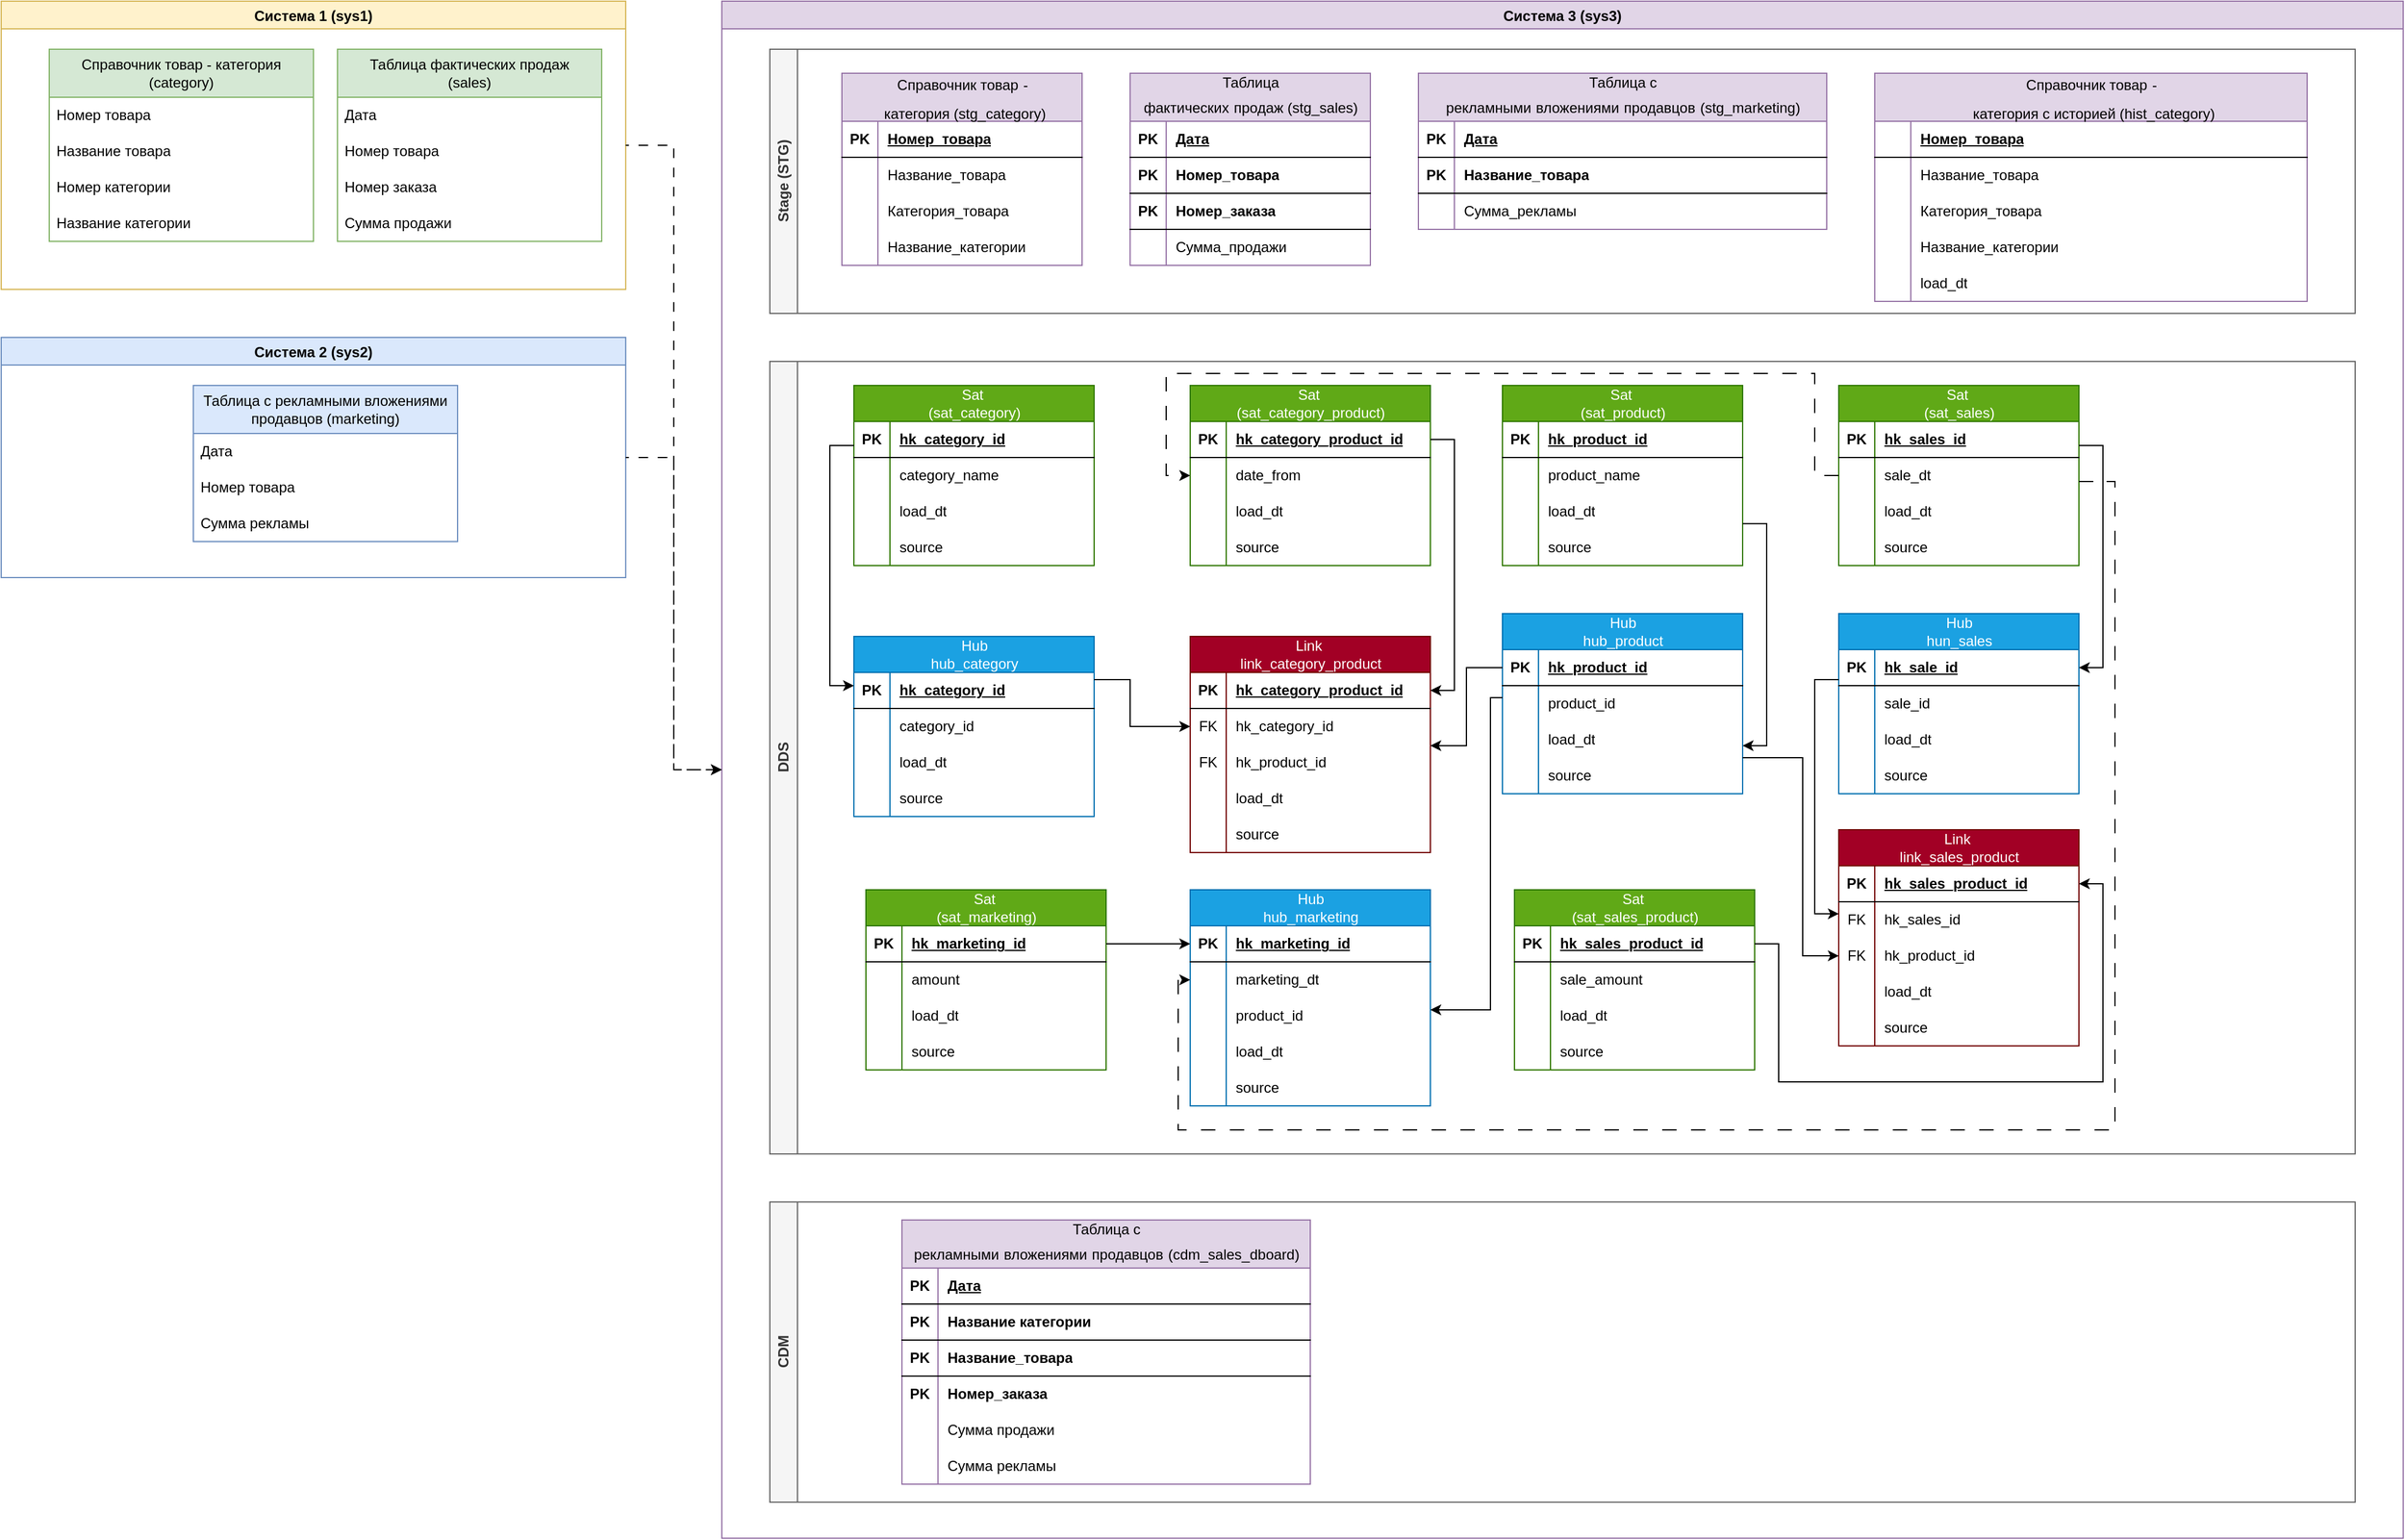 <mxfile version="26.0.7">
  <diagram name="Страница — 1" id="hoSNKR339HeGntjZgRMv">
    <mxGraphModel dx="2868" dy="1688" grid="1" gridSize="10" guides="1" tooltips="1" connect="1" arrows="1" fold="1" page="1" pageScale="1" pageWidth="827" pageHeight="1169" math="0" shadow="0">
      <root>
        <mxCell id="0" />
        <mxCell id="1" parent="0" />
        <mxCell id="YYgHddTz2j56uieHM2Xs-1" value="Система 1 (sys1)" style="swimlane;fillColor=#fff2cc;strokeColor=#d6b656;" vertex="1" parent="1">
          <mxGeometry y="240" width="520" height="240" as="geometry" />
        </mxCell>
        <mxCell id="YYgHddTz2j56uieHM2Xs-2" value="Справочник товар - категория&lt;div&gt;(category)&lt;/div&gt;" style="swimlane;fontStyle=0;childLayout=stackLayout;horizontal=1;startSize=40;horizontalStack=0;resizeParent=1;resizeParentMax=0;resizeLast=0;collapsible=1;marginBottom=0;whiteSpace=wrap;html=1;fillColor=#d5e8d4;strokeColor=#82b366;" vertex="1" parent="YYgHddTz2j56uieHM2Xs-1">
          <mxGeometry x="40" y="40" width="220" height="160" as="geometry">
            <mxRectangle x="40" y="40" width="200" height="40" as="alternateBounds" />
          </mxGeometry>
        </mxCell>
        <mxCell id="YYgHddTz2j56uieHM2Xs-3" value="Номер товара" style="text;strokeColor=none;fillColor=none;align=left;verticalAlign=middle;spacingLeft=4;spacingRight=4;overflow=hidden;points=[[0,0.5],[1,0.5]];portConstraint=eastwest;rotatable=0;whiteSpace=wrap;html=1;" vertex="1" parent="YYgHddTz2j56uieHM2Xs-2">
          <mxGeometry y="40" width="220" height="30" as="geometry" />
        </mxCell>
        <mxCell id="YYgHddTz2j56uieHM2Xs-4" value="Название товара" style="text;strokeColor=none;fillColor=none;align=left;verticalAlign=middle;spacingLeft=4;spacingRight=4;overflow=hidden;points=[[0,0.5],[1,0.5]];portConstraint=eastwest;rotatable=0;whiteSpace=wrap;html=1;" vertex="1" parent="YYgHddTz2j56uieHM2Xs-2">
          <mxGeometry y="70" width="220" height="30" as="geometry" />
        </mxCell>
        <mxCell id="YYgHddTz2j56uieHM2Xs-5" value="Номер&amp;nbsp;категории" style="text;strokeColor=none;fillColor=none;align=left;verticalAlign=middle;spacingLeft=4;spacingRight=4;overflow=hidden;points=[[0,0.5],[1,0.5]];portConstraint=eastwest;rotatable=0;whiteSpace=wrap;html=1;" vertex="1" parent="YYgHddTz2j56uieHM2Xs-2">
          <mxGeometry y="100" width="220" height="30" as="geometry" />
        </mxCell>
        <mxCell id="YYgHddTz2j56uieHM2Xs-6" value="Название&amp;nbsp;категории" style="text;strokeColor=none;fillColor=none;align=left;verticalAlign=middle;spacingLeft=4;spacingRight=4;overflow=hidden;points=[[0,0.5],[1,0.5]];portConstraint=eastwest;rotatable=0;whiteSpace=wrap;html=1;" vertex="1" parent="YYgHddTz2j56uieHM2Xs-2">
          <mxGeometry y="130" width="220" height="30" as="geometry" />
        </mxCell>
        <mxCell id="YYgHddTz2j56uieHM2Xs-7" value="Таблица фактических продаж&lt;div&gt;(sales)&lt;/div&gt;" style="swimlane;fontStyle=0;childLayout=stackLayout;horizontal=1;startSize=40;horizontalStack=0;resizeParent=1;resizeParentMax=0;resizeLast=0;collapsible=1;marginBottom=0;whiteSpace=wrap;html=1;fillColor=#d5e8d4;strokeColor=#82b366;" vertex="1" parent="YYgHddTz2j56uieHM2Xs-1">
          <mxGeometry x="280" y="40" width="220" height="160" as="geometry">
            <mxRectangle x="280" y="40" width="200" height="40" as="alternateBounds" />
          </mxGeometry>
        </mxCell>
        <mxCell id="YYgHddTz2j56uieHM2Xs-8" value="Дата" style="text;strokeColor=none;fillColor=none;align=left;verticalAlign=middle;spacingLeft=4;spacingRight=4;overflow=hidden;points=[[0,0.5],[1,0.5]];portConstraint=eastwest;rotatable=0;whiteSpace=wrap;html=1;" vertex="1" parent="YYgHddTz2j56uieHM2Xs-7">
          <mxGeometry y="40" width="220" height="30" as="geometry" />
        </mxCell>
        <mxCell id="YYgHddTz2j56uieHM2Xs-9" value="Номер товара" style="text;strokeColor=none;fillColor=none;align=left;verticalAlign=middle;spacingLeft=4;spacingRight=4;overflow=hidden;points=[[0,0.5],[1,0.5]];portConstraint=eastwest;rotatable=0;whiteSpace=wrap;html=1;" vertex="1" parent="YYgHddTz2j56uieHM2Xs-7">
          <mxGeometry y="70" width="220" height="30" as="geometry" />
        </mxCell>
        <mxCell id="YYgHddTz2j56uieHM2Xs-10" value="Номер заказа" style="text;strokeColor=none;fillColor=none;align=left;verticalAlign=middle;spacingLeft=4;spacingRight=4;overflow=hidden;points=[[0,0.5],[1,0.5]];portConstraint=eastwest;rotatable=0;whiteSpace=wrap;html=1;" vertex="1" parent="YYgHddTz2j56uieHM2Xs-7">
          <mxGeometry y="100" width="220" height="30" as="geometry" />
        </mxCell>
        <mxCell id="YYgHddTz2j56uieHM2Xs-11" value="Сумма продажи" style="text;strokeColor=none;fillColor=none;align=left;verticalAlign=middle;spacingLeft=4;spacingRight=4;overflow=hidden;points=[[0,0.5],[1,0.5]];portConstraint=eastwest;rotatable=0;whiteSpace=wrap;html=1;" vertex="1" parent="YYgHddTz2j56uieHM2Xs-7">
          <mxGeometry y="130" width="220" height="30" as="geometry" />
        </mxCell>
        <mxCell id="YYgHddTz2j56uieHM2Xs-12" value="Система 2 (sys2)" style="swimlane;fillColor=#dae8fc;strokeColor=#6c8ebf;" vertex="1" parent="1">
          <mxGeometry y="520" width="520" height="200" as="geometry" />
        </mxCell>
        <mxCell id="YYgHddTz2j56uieHM2Xs-13" value="Таблица с рекламными вложениями продавцов (&lt;span style=&quot;background-color: transparent; color: light-dark(rgb(0, 0, 0), rgb(255, 255, 255));&quot;&gt;marketing)&lt;/span&gt;" style="swimlane;fontStyle=0;childLayout=stackLayout;horizontal=1;startSize=40;horizontalStack=0;resizeParent=1;resizeParentMax=0;resizeLast=0;collapsible=1;marginBottom=0;whiteSpace=wrap;html=1;fillColor=#dae8fc;strokeColor=#6c8ebf;" vertex="1" parent="YYgHddTz2j56uieHM2Xs-12">
          <mxGeometry x="160" y="40" width="220" height="130" as="geometry">
            <mxRectangle x="160" y="40" width="200" height="40" as="alternateBounds" />
          </mxGeometry>
        </mxCell>
        <mxCell id="YYgHddTz2j56uieHM2Xs-14" value="Дата" style="text;strokeColor=none;fillColor=none;align=left;verticalAlign=middle;spacingLeft=4;spacingRight=4;overflow=hidden;points=[[0,0.5],[1,0.5]];portConstraint=eastwest;rotatable=0;whiteSpace=wrap;html=1;" vertex="1" parent="YYgHddTz2j56uieHM2Xs-13">
          <mxGeometry y="40" width="220" height="30" as="geometry" />
        </mxCell>
        <mxCell id="YYgHddTz2j56uieHM2Xs-15" value="Номер товара" style="text;strokeColor=none;fillColor=none;align=left;verticalAlign=middle;spacingLeft=4;spacingRight=4;overflow=hidden;points=[[0,0.5],[1,0.5]];portConstraint=eastwest;rotatable=0;whiteSpace=wrap;html=1;" vertex="1" parent="YYgHddTz2j56uieHM2Xs-13">
          <mxGeometry y="70" width="220" height="30" as="geometry" />
        </mxCell>
        <mxCell id="YYgHddTz2j56uieHM2Xs-16" value="Сумма рекламы" style="text;strokeColor=none;fillColor=none;align=left;verticalAlign=middle;spacingLeft=4;spacingRight=4;overflow=hidden;points=[[0,0.5],[1,0.5]];portConstraint=eastwest;rotatable=0;whiteSpace=wrap;html=1;" vertex="1" parent="YYgHddTz2j56uieHM2Xs-13">
          <mxGeometry y="100" width="220" height="30" as="geometry" />
        </mxCell>
        <mxCell id="YYgHddTz2j56uieHM2Xs-17" value="Система 3 (sys3)" style="swimlane;fillColor=#e1d5e7;strokeColor=#9673a6;" vertex="1" parent="1">
          <mxGeometry x="600" y="240" width="1400" height="1280" as="geometry" />
        </mxCell>
        <mxCell id="YYgHddTz2j56uieHM2Xs-18" value="Stage (STG)" style="swimlane;horizontal=0;whiteSpace=wrap;html=1;fillColor=#f5f5f5;fontColor=#333333;strokeColor=#666666;" vertex="1" parent="YYgHddTz2j56uieHM2Xs-17">
          <mxGeometry x="40" y="40" width="1320" height="220" as="geometry" />
        </mxCell>
        <mxCell id="YYgHddTz2j56uieHM2Xs-19" value="&lt;span style=&quot;font-weight: 400; text-wrap: wrap;&quot;&gt;Справочник товар&lt;/span&gt;&lt;b&gt;&lt;span style=&quot;font-size:12.0pt;mso-bidi-font-size:&lt;br/&gt;11.0pt;line-height:150%;font-family:&amp;quot;Times New Roman&amp;quot;,serif;mso-fareast-font-family:&lt;br/&gt;Calibri;mso-fareast-theme-font:minor-latin;mso-bidi-theme-font:minor-bidi;&lt;br/&gt;mso-ansi-language:RU;mso-fareast-language:EN-US;mso-bidi-language:AR-SA&quot;&gt;&amp;nbsp;&lt;/span&gt;&lt;/b&gt;&lt;span style=&quot;font-weight: 400; text-wrap: wrap;&quot;&gt;-&lt;/span&gt;&lt;b&gt;&lt;span style=&quot;font-size:12.0pt;mso-bidi-font-size:&lt;br/&gt;11.0pt;line-height:150%;font-family:&amp;quot;Times New Roman&amp;quot;,serif;mso-fareast-font-family:&lt;br/&gt;Calibri;mso-fareast-theme-font:minor-latin;mso-bidi-theme-font:minor-bidi;&lt;br/&gt;mso-ansi-language:RU;mso-fareast-language:EN-US;mso-bidi-language:AR-SA&quot;&gt;&amp;nbsp;&lt;/span&gt;&lt;/b&gt;&lt;span style=&quot;font-weight: 400; text-wrap: wrap;&quot;&gt;категория&amp;nbsp;&lt;/span&gt;&lt;span style=&quot;font-weight: 400; text-wrap: wrap; background-color: transparent; color: light-dark(rgb(0, 0, 0), rgb(255, 255, 255));&quot;&gt;(stg_category)&lt;/span&gt;" style="shape=table;startSize=40;container=1;collapsible=1;childLayout=tableLayout;fixedRows=1;rowLines=0;fontStyle=1;align=center;resizeLast=1;html=1;fillColor=#e1d5e7;strokeColor=#9673a6;" vertex="1" parent="YYgHddTz2j56uieHM2Xs-18">
          <mxGeometry x="60" y="20" width="200" height="160" as="geometry">
            <mxRectangle x="1420" y="1000" width="180" height="30" as="alternateBounds" />
          </mxGeometry>
        </mxCell>
        <mxCell id="YYgHddTz2j56uieHM2Xs-20" value="" style="shape=tableRow;horizontal=0;startSize=0;swimlaneHead=0;swimlaneBody=0;fillColor=none;collapsible=0;dropTarget=0;points=[[0,0.5],[1,0.5]];portConstraint=eastwest;top=0;left=0;right=0;bottom=1;" vertex="1" parent="YYgHddTz2j56uieHM2Xs-19">
          <mxGeometry y="40" width="200" height="30" as="geometry" />
        </mxCell>
        <mxCell id="YYgHddTz2j56uieHM2Xs-21" value="PK" style="shape=partialRectangle;connectable=0;fillColor=none;top=0;left=0;bottom=0;right=0;fontStyle=1;overflow=hidden;whiteSpace=wrap;html=1;" vertex="1" parent="YYgHddTz2j56uieHM2Xs-20">
          <mxGeometry width="30" height="30" as="geometry">
            <mxRectangle width="30" height="30" as="alternateBounds" />
          </mxGeometry>
        </mxCell>
        <mxCell id="YYgHddTz2j56uieHM2Xs-22" value="Номер_товара" style="shape=partialRectangle;connectable=0;fillColor=none;top=0;left=0;bottom=0;right=0;align=left;spacingLeft=6;fontStyle=5;overflow=hidden;whiteSpace=wrap;html=1;" vertex="1" parent="YYgHddTz2j56uieHM2Xs-20">
          <mxGeometry x="30" width="170" height="30" as="geometry">
            <mxRectangle width="170" height="30" as="alternateBounds" />
          </mxGeometry>
        </mxCell>
        <mxCell id="YYgHddTz2j56uieHM2Xs-23" value="" style="shape=tableRow;horizontal=0;startSize=0;swimlaneHead=0;swimlaneBody=0;fillColor=none;collapsible=0;dropTarget=0;points=[[0,0.5],[1,0.5]];portConstraint=eastwest;top=0;left=0;right=0;bottom=0;" vertex="1" parent="YYgHddTz2j56uieHM2Xs-19">
          <mxGeometry y="70" width="200" height="30" as="geometry" />
        </mxCell>
        <mxCell id="YYgHddTz2j56uieHM2Xs-24" value="" style="shape=partialRectangle;connectable=0;fillColor=none;top=0;left=0;bottom=0;right=0;editable=1;overflow=hidden;whiteSpace=wrap;html=1;" vertex="1" parent="YYgHddTz2j56uieHM2Xs-23">
          <mxGeometry width="30" height="30" as="geometry">
            <mxRectangle width="30" height="30" as="alternateBounds" />
          </mxGeometry>
        </mxCell>
        <mxCell id="YYgHddTz2j56uieHM2Xs-25" value="Название_товара" style="shape=partialRectangle;connectable=0;fillColor=none;top=0;left=0;bottom=0;right=0;align=left;spacingLeft=6;overflow=hidden;whiteSpace=wrap;html=1;" vertex="1" parent="YYgHddTz2j56uieHM2Xs-23">
          <mxGeometry x="30" width="170" height="30" as="geometry">
            <mxRectangle width="170" height="30" as="alternateBounds" />
          </mxGeometry>
        </mxCell>
        <mxCell id="YYgHddTz2j56uieHM2Xs-26" value="" style="shape=tableRow;horizontal=0;startSize=0;swimlaneHead=0;swimlaneBody=0;fillColor=none;collapsible=0;dropTarget=0;points=[[0,0.5],[1,0.5]];portConstraint=eastwest;top=0;left=0;right=0;bottom=0;" vertex="1" parent="YYgHddTz2j56uieHM2Xs-19">
          <mxGeometry y="100" width="200" height="30" as="geometry" />
        </mxCell>
        <mxCell id="YYgHddTz2j56uieHM2Xs-27" value="" style="shape=partialRectangle;connectable=0;fillColor=none;top=0;left=0;bottom=0;right=0;editable=1;overflow=hidden;whiteSpace=wrap;html=1;" vertex="1" parent="YYgHddTz2j56uieHM2Xs-26">
          <mxGeometry width="30" height="30" as="geometry">
            <mxRectangle width="30" height="30" as="alternateBounds" />
          </mxGeometry>
        </mxCell>
        <mxCell id="YYgHddTz2j56uieHM2Xs-28" value="Категория_товара" style="shape=partialRectangle;connectable=0;fillColor=none;top=0;left=0;bottom=0;right=0;align=left;spacingLeft=6;overflow=hidden;whiteSpace=wrap;html=1;" vertex="1" parent="YYgHddTz2j56uieHM2Xs-26">
          <mxGeometry x="30" width="170" height="30" as="geometry">
            <mxRectangle width="170" height="30" as="alternateBounds" />
          </mxGeometry>
        </mxCell>
        <mxCell id="YYgHddTz2j56uieHM2Xs-29" value="" style="shape=tableRow;horizontal=0;startSize=0;swimlaneHead=0;swimlaneBody=0;fillColor=none;collapsible=0;dropTarget=0;points=[[0,0.5],[1,0.5]];portConstraint=eastwest;top=0;left=0;right=0;bottom=0;" vertex="1" parent="YYgHddTz2j56uieHM2Xs-19">
          <mxGeometry y="130" width="200" height="30" as="geometry" />
        </mxCell>
        <mxCell id="YYgHddTz2j56uieHM2Xs-30" value="" style="shape=partialRectangle;connectable=0;fillColor=none;top=0;left=0;bottom=0;right=0;editable=1;overflow=hidden;whiteSpace=wrap;html=1;" vertex="1" parent="YYgHddTz2j56uieHM2Xs-29">
          <mxGeometry width="30" height="30" as="geometry">
            <mxRectangle width="30" height="30" as="alternateBounds" />
          </mxGeometry>
        </mxCell>
        <mxCell id="YYgHddTz2j56uieHM2Xs-31" value="Название_категории" style="shape=partialRectangle;connectable=0;fillColor=none;top=0;left=0;bottom=0;right=0;align=left;spacingLeft=6;overflow=hidden;whiteSpace=wrap;html=1;" vertex="1" parent="YYgHddTz2j56uieHM2Xs-29">
          <mxGeometry x="30" width="170" height="30" as="geometry">
            <mxRectangle width="170" height="30" as="alternateBounds" />
          </mxGeometry>
        </mxCell>
        <mxCell id="YYgHddTz2j56uieHM2Xs-32" value="&lt;span style=&quot;font-weight: 400; text-wrap: wrap;&quot;&gt;Таблица фактических&lt;/span&gt;&lt;b&gt;&lt;span style=&quot;font-size:12.0pt;mso-bidi-font-size:&lt;br/&gt;11.0pt;line-height:150%;font-family:&amp;quot;Times New Roman&amp;quot;,serif;mso-fareast-font-family:&lt;br/&gt;Calibri;mso-fareast-theme-font:minor-latin;mso-bidi-theme-font:minor-bidi;&lt;br/&gt;mso-ansi-language:RU;mso-fareast-language:EN-US;mso-bidi-language:AR-SA&quot;&gt;&amp;nbsp;&lt;/span&gt;&lt;/b&gt;&lt;span style=&quot;font-weight: 400; text-wrap: wrap;&quot;&gt;продаж&amp;nbsp;&lt;/span&gt;&lt;span style=&quot;font-weight: 400; text-wrap: wrap; background-color: transparent; color: light-dark(rgb(0, 0, 0), rgb(255, 255, 255));&quot;&gt;(stg_sales)&lt;/span&gt;" style="shape=table;startSize=40;container=1;collapsible=1;childLayout=tableLayout;fixedRows=1;rowLines=0;fontStyle=1;align=center;resizeLast=1;html=1;fillColor=#e1d5e7;strokeColor=#9673a6;" vertex="1" parent="YYgHddTz2j56uieHM2Xs-18">
          <mxGeometry x="300" y="20" width="200" height="160" as="geometry">
            <mxRectangle x="1420" y="1000" width="180" height="30" as="alternateBounds" />
          </mxGeometry>
        </mxCell>
        <mxCell id="YYgHddTz2j56uieHM2Xs-33" value="" style="shape=tableRow;horizontal=0;startSize=0;swimlaneHead=0;swimlaneBody=0;fillColor=none;collapsible=0;dropTarget=0;points=[[0,0.5],[1,0.5]];portConstraint=eastwest;top=0;left=0;right=0;bottom=1;" vertex="1" parent="YYgHddTz2j56uieHM2Xs-32">
          <mxGeometry y="40" width="200" height="30" as="geometry" />
        </mxCell>
        <mxCell id="YYgHddTz2j56uieHM2Xs-34" value="PK" style="shape=partialRectangle;connectable=0;fillColor=none;top=0;left=0;bottom=0;right=0;fontStyle=1;overflow=hidden;whiteSpace=wrap;html=1;" vertex="1" parent="YYgHddTz2j56uieHM2Xs-33">
          <mxGeometry width="30" height="30" as="geometry">
            <mxRectangle width="30" height="30" as="alternateBounds" />
          </mxGeometry>
        </mxCell>
        <mxCell id="YYgHddTz2j56uieHM2Xs-35" value="Дата" style="shape=partialRectangle;connectable=0;fillColor=none;top=0;left=0;bottom=0;right=0;align=left;spacingLeft=6;fontStyle=5;overflow=hidden;whiteSpace=wrap;html=1;" vertex="1" parent="YYgHddTz2j56uieHM2Xs-33">
          <mxGeometry x="30" width="170" height="30" as="geometry">
            <mxRectangle width="170" height="30" as="alternateBounds" />
          </mxGeometry>
        </mxCell>
        <mxCell id="YYgHddTz2j56uieHM2Xs-36" value="" style="shape=tableRow;horizontal=0;startSize=0;swimlaneHead=0;swimlaneBody=0;fillColor=none;collapsible=0;dropTarget=0;points=[[0,0.5],[1,0.5]];portConstraint=eastwest;top=0;left=0;right=0;bottom=1;rounded=0;shadow=0;perimeterSpacing=1;" vertex="1" parent="YYgHddTz2j56uieHM2Xs-32">
          <mxGeometry y="70" width="200" height="30" as="geometry" />
        </mxCell>
        <mxCell id="YYgHddTz2j56uieHM2Xs-37" value="&lt;b&gt;PK&lt;/b&gt;" style="shape=partialRectangle;connectable=0;fillColor=none;top=0;left=0;bottom=0;right=0;editable=1;overflow=hidden;whiteSpace=wrap;html=1;" vertex="1" parent="YYgHddTz2j56uieHM2Xs-36">
          <mxGeometry width="30" height="30" as="geometry">
            <mxRectangle width="30" height="30" as="alternateBounds" />
          </mxGeometry>
        </mxCell>
        <mxCell id="YYgHddTz2j56uieHM2Xs-38" value="&lt;b&gt;Номер_товара&lt;/b&gt;" style="shape=partialRectangle;connectable=0;fillColor=none;top=1;left=0;bottom=0;right=0;align=left;spacingLeft=6;overflow=hidden;whiteSpace=wrap;html=1;" vertex="1" parent="YYgHddTz2j56uieHM2Xs-36">
          <mxGeometry x="30" width="170" height="30" as="geometry">
            <mxRectangle width="170" height="30" as="alternateBounds" />
          </mxGeometry>
        </mxCell>
        <mxCell id="YYgHddTz2j56uieHM2Xs-39" value="" style="shape=tableRow;horizontal=0;startSize=0;swimlaneHead=0;swimlaneBody=0;fillColor=none;collapsible=0;dropTarget=0;points=[[0,0.5],[1,0.5]];portConstraint=eastwest;top=0;left=0;right=0;bottom=1;" vertex="1" parent="YYgHddTz2j56uieHM2Xs-32">
          <mxGeometry y="100" width="200" height="30" as="geometry" />
        </mxCell>
        <mxCell id="YYgHddTz2j56uieHM2Xs-40" value="&lt;b&gt;PK&lt;/b&gt;" style="shape=partialRectangle;connectable=0;fillColor=none;top=0;left=0;bottom=0;right=0;editable=1;overflow=hidden;whiteSpace=wrap;html=1;" vertex="1" parent="YYgHddTz2j56uieHM2Xs-39">
          <mxGeometry width="30" height="30" as="geometry">
            <mxRectangle width="30" height="30" as="alternateBounds" />
          </mxGeometry>
        </mxCell>
        <mxCell id="YYgHddTz2j56uieHM2Xs-41" value="&lt;b&gt;Номер_заказа&lt;/b&gt;" style="shape=partialRectangle;connectable=0;fillColor=none;top=0;left=0;bottom=0;right=0;align=left;spacingLeft=6;overflow=hidden;whiteSpace=wrap;html=1;" vertex="1" parent="YYgHddTz2j56uieHM2Xs-39">
          <mxGeometry x="30" width="170" height="30" as="geometry">
            <mxRectangle width="170" height="30" as="alternateBounds" />
          </mxGeometry>
        </mxCell>
        <mxCell id="YYgHddTz2j56uieHM2Xs-42" value="" style="shape=tableRow;horizontal=0;startSize=0;swimlaneHead=0;swimlaneBody=0;fillColor=none;collapsible=0;dropTarget=0;points=[[0,0.5],[1,0.5]];portConstraint=eastwest;top=0;left=0;right=0;bottom=0;" vertex="1" parent="YYgHddTz2j56uieHM2Xs-32">
          <mxGeometry y="130" width="200" height="30" as="geometry" />
        </mxCell>
        <mxCell id="YYgHddTz2j56uieHM2Xs-43" value="" style="shape=partialRectangle;connectable=0;fillColor=none;top=0;left=0;bottom=0;right=0;editable=1;overflow=hidden;whiteSpace=wrap;html=1;" vertex="1" parent="YYgHddTz2j56uieHM2Xs-42">
          <mxGeometry width="30" height="30" as="geometry">
            <mxRectangle width="30" height="30" as="alternateBounds" />
          </mxGeometry>
        </mxCell>
        <mxCell id="YYgHddTz2j56uieHM2Xs-44" value="Сумма_продажи" style="shape=partialRectangle;connectable=0;fillColor=none;top=0;left=0;bottom=0;right=0;align=left;spacingLeft=6;overflow=hidden;whiteSpace=wrap;html=1;" vertex="1" parent="YYgHddTz2j56uieHM2Xs-42">
          <mxGeometry x="30" width="170" height="30" as="geometry">
            <mxRectangle width="170" height="30" as="alternateBounds" />
          </mxGeometry>
        </mxCell>
        <mxCell id="YYgHddTz2j56uieHM2Xs-45" value="&lt;span style=&quot;font-weight: 400; text-wrap: wrap;&quot;&gt;Таблица с рекламными&lt;/span&gt;&lt;b&gt;&lt;span style=&quot;font-size:12.0pt;mso-bidi-font-size:&lt;br/&gt;11.0pt;line-height:150%;font-family:&amp;quot;Times New Roman&amp;quot;,serif;mso-fareast-font-family:&lt;br/&gt;Calibri;mso-fareast-theme-font:minor-latin;mso-bidi-theme-font:minor-bidi;&lt;br/&gt;mso-ansi-language:RU;mso-fareast-language:EN-US;mso-bidi-language:AR-SA&quot;&gt;&amp;nbsp;&lt;/span&gt;&lt;/b&gt;&lt;span style=&quot;background-color: transparent; color: light-dark(rgb(0, 0, 0), rgb(255, 255, 255)); text-wrap: wrap; font-weight: 400;&quot;&gt;вложениями&lt;/span&gt;&lt;b&gt;&lt;span style=&quot;font-size:12.0pt;mso-bidi-font-size:&lt;br/&gt;11.0pt;line-height:150%;font-family:&amp;quot;Times New Roman&amp;quot;,serif;mso-fareast-font-family:&lt;br/&gt;Calibri;mso-fareast-theme-font:minor-latin;mso-bidi-theme-font:minor-bidi;&lt;br/&gt;mso-ansi-language:RU;mso-fareast-language:EN-US;mso-bidi-language:AR-SA&quot;&gt;&amp;nbsp;&lt;/span&gt;&lt;/b&gt;&lt;span style=&quot;background-color: transparent; color: light-dark(rgb(0, 0, 0), rgb(255, 255, 255)); text-wrap: wrap; font-weight: 400;&quot;&gt;продавцов&lt;/span&gt;&lt;b style=&quot;background-color: transparent; color: light-dark(rgb(0, 0, 0), rgb(255, 255, 255));&quot;&gt;&lt;span style=&quot;font-size:12.0pt;mso-bidi-font-size:&lt;br/&gt;11.0pt;line-height:150%;font-family:&amp;quot;Times New Roman&amp;quot;,serif;mso-fareast-font-family:&lt;br/&gt;Calibri;mso-fareast-theme-font:minor-latin;mso-bidi-theme-font:minor-bidi;&lt;br/&gt;mso-ansi-language:RU;mso-fareast-language:EN-US;mso-bidi-language:AR-SA&quot;&gt;&amp;nbsp;&lt;/span&gt;&lt;/b&gt;&lt;span style=&quot;background-color: transparent; color: light-dark(rgb(0, 0, 0), rgb(255, 255, 255)); text-wrap: wrap; font-weight: 400;&quot;&gt;(stg_&lt;/span&gt;&lt;span style=&quot;background-color: transparent; color: light-dark(rgb(0, 0, 0), rgb(255, 255, 255)); text-wrap: wrap; font-weight: 400;&quot;&gt;marketing)&lt;/span&gt;" style="shape=table;startSize=40;container=1;collapsible=1;childLayout=tableLayout;fixedRows=1;rowLines=0;fontStyle=1;align=center;resizeLast=1;html=1;fillColor=#e1d5e7;strokeColor=#9673a6;" vertex="1" parent="YYgHddTz2j56uieHM2Xs-18">
          <mxGeometry x="540" y="20" width="340" height="130" as="geometry">
            <mxRectangle x="1420" y="1000" width="180" height="30" as="alternateBounds" />
          </mxGeometry>
        </mxCell>
        <mxCell id="YYgHddTz2j56uieHM2Xs-46" value="" style="shape=tableRow;horizontal=0;startSize=0;swimlaneHead=0;swimlaneBody=0;fillColor=none;collapsible=0;dropTarget=0;points=[[0,0.5],[1,0.5]];portConstraint=eastwest;top=0;left=0;right=0;bottom=1;" vertex="1" parent="YYgHddTz2j56uieHM2Xs-45">
          <mxGeometry y="40" width="340" height="30" as="geometry" />
        </mxCell>
        <mxCell id="YYgHddTz2j56uieHM2Xs-47" value="PK" style="shape=partialRectangle;connectable=0;fillColor=none;top=0;left=0;bottom=0;right=0;fontStyle=1;overflow=hidden;whiteSpace=wrap;html=1;" vertex="1" parent="YYgHddTz2j56uieHM2Xs-46">
          <mxGeometry width="30" height="30" as="geometry">
            <mxRectangle width="30" height="30" as="alternateBounds" />
          </mxGeometry>
        </mxCell>
        <mxCell id="YYgHddTz2j56uieHM2Xs-48" value="Дата" style="shape=partialRectangle;connectable=0;fillColor=none;top=0;left=0;bottom=0;right=0;align=left;spacingLeft=6;fontStyle=5;overflow=hidden;whiteSpace=wrap;html=1;" vertex="1" parent="YYgHddTz2j56uieHM2Xs-46">
          <mxGeometry x="30" width="310" height="30" as="geometry">
            <mxRectangle width="310" height="30" as="alternateBounds" />
          </mxGeometry>
        </mxCell>
        <mxCell id="YYgHddTz2j56uieHM2Xs-49" value="" style="shape=tableRow;horizontal=0;startSize=0;swimlaneHead=0;swimlaneBody=0;fillColor=none;collapsible=0;dropTarget=0;points=[[0,0.5],[1,0.5]];portConstraint=eastwest;top=0;left=0;right=0;bottom=1;" vertex="1" parent="YYgHddTz2j56uieHM2Xs-45">
          <mxGeometry y="70" width="340" height="30" as="geometry" />
        </mxCell>
        <mxCell id="YYgHddTz2j56uieHM2Xs-50" value="&lt;b&gt;PK&lt;/b&gt;" style="shape=partialRectangle;connectable=0;fillColor=none;top=0;left=0;bottom=0;right=0;editable=1;overflow=hidden;whiteSpace=wrap;html=1;" vertex="1" parent="YYgHddTz2j56uieHM2Xs-49">
          <mxGeometry width="30" height="30" as="geometry">
            <mxRectangle width="30" height="30" as="alternateBounds" />
          </mxGeometry>
        </mxCell>
        <mxCell id="YYgHddTz2j56uieHM2Xs-51" value="&lt;b&gt;Название_товара&lt;/b&gt;" style="shape=partialRectangle;connectable=0;fillColor=none;top=0;left=0;bottom=0;right=0;align=left;spacingLeft=6;overflow=hidden;whiteSpace=wrap;html=1;" vertex="1" parent="YYgHddTz2j56uieHM2Xs-49">
          <mxGeometry x="30" width="310" height="30" as="geometry">
            <mxRectangle width="310" height="30" as="alternateBounds" />
          </mxGeometry>
        </mxCell>
        <mxCell id="YYgHddTz2j56uieHM2Xs-52" value="" style="shape=tableRow;horizontal=0;startSize=0;swimlaneHead=0;swimlaneBody=0;fillColor=none;collapsible=0;dropTarget=0;points=[[0,0.5],[1,0.5]];portConstraint=eastwest;top=0;left=0;right=0;bottom=0;" vertex="1" parent="YYgHddTz2j56uieHM2Xs-45">
          <mxGeometry y="100" width="340" height="30" as="geometry" />
        </mxCell>
        <mxCell id="YYgHddTz2j56uieHM2Xs-53" value="" style="shape=partialRectangle;connectable=0;fillColor=none;top=0;left=0;bottom=0;right=0;editable=1;overflow=hidden;whiteSpace=wrap;html=1;" vertex="1" parent="YYgHddTz2j56uieHM2Xs-52">
          <mxGeometry width="30" height="30" as="geometry">
            <mxRectangle width="30" height="30" as="alternateBounds" />
          </mxGeometry>
        </mxCell>
        <mxCell id="YYgHddTz2j56uieHM2Xs-54" value="Сумма_рекламы" style="shape=partialRectangle;connectable=0;fillColor=none;top=0;left=0;bottom=0;right=0;align=left;spacingLeft=6;overflow=hidden;whiteSpace=wrap;html=1;" vertex="1" parent="YYgHddTz2j56uieHM2Xs-52">
          <mxGeometry x="30" width="310" height="30" as="geometry">
            <mxRectangle width="310" height="30" as="alternateBounds" />
          </mxGeometry>
        </mxCell>
        <mxCell id="YYgHddTz2j56uieHM2Xs-55" value="DDS" style="swimlane;horizontal=0;whiteSpace=wrap;html=1;fillColor=#f5f5f5;fontColor=#333333;strokeColor=#666666;" vertex="1" parent="YYgHddTz2j56uieHM2Xs-17">
          <mxGeometry x="40" y="300" width="1320" height="660" as="geometry">
            <mxRectangle x="40" y="260" width="40" height="60" as="alternateBounds" />
          </mxGeometry>
        </mxCell>
        <mxCell id="YYgHddTz2j56uieHM2Xs-56" value="&lt;span style=&quot;font-weight: 400; text-wrap: wrap;&quot;&gt;Hub hun_sales&lt;/span&gt;" style="shape=table;startSize=30;container=1;collapsible=1;childLayout=tableLayout;fixedRows=1;rowLines=0;fontStyle=1;align=center;resizeLast=1;html=1;fillColor=#1ba1e2;strokeColor=#006EAF;fontColor=#ffffff;" vertex="1" parent="YYgHddTz2j56uieHM2Xs-55">
          <mxGeometry x="890" y="210" width="200" height="150" as="geometry">
            <mxRectangle x="1210" y="990" width="180" height="30" as="alternateBounds" />
          </mxGeometry>
        </mxCell>
        <mxCell id="YYgHddTz2j56uieHM2Xs-57" value="" style="shape=tableRow;horizontal=0;startSize=0;swimlaneHead=0;swimlaneBody=0;fillColor=none;collapsible=0;dropTarget=0;points=[[0,0.5],[1,0.5]];portConstraint=eastwest;top=0;left=0;right=0;bottom=1;" vertex="1" parent="YYgHddTz2j56uieHM2Xs-56">
          <mxGeometry y="30" width="200" height="30" as="geometry" />
        </mxCell>
        <mxCell id="YYgHddTz2j56uieHM2Xs-58" value="PK" style="shape=partialRectangle;connectable=0;fillColor=none;top=0;left=0;bottom=0;right=0;fontStyle=1;overflow=hidden;whiteSpace=wrap;html=1;" vertex="1" parent="YYgHddTz2j56uieHM2Xs-57">
          <mxGeometry width="30" height="30" as="geometry">
            <mxRectangle width="30" height="30" as="alternateBounds" />
          </mxGeometry>
        </mxCell>
        <mxCell id="YYgHddTz2j56uieHM2Xs-59" value="hk_sale_id" style="shape=partialRectangle;connectable=0;fillColor=none;top=0;left=0;bottom=0;right=0;align=left;spacingLeft=6;fontStyle=5;overflow=hidden;whiteSpace=wrap;html=1;" vertex="1" parent="YYgHddTz2j56uieHM2Xs-57">
          <mxGeometry x="30" width="170" height="30" as="geometry">
            <mxRectangle width="170" height="30" as="alternateBounds" />
          </mxGeometry>
        </mxCell>
        <mxCell id="YYgHddTz2j56uieHM2Xs-60" value="" style="shape=tableRow;horizontal=0;startSize=0;swimlaneHead=0;swimlaneBody=0;fillColor=none;collapsible=0;dropTarget=0;points=[[0,0.5],[1,0.5]];portConstraint=eastwest;top=0;left=0;right=0;bottom=0;" vertex="1" parent="YYgHddTz2j56uieHM2Xs-56">
          <mxGeometry y="60" width="200" height="30" as="geometry" />
        </mxCell>
        <mxCell id="YYgHddTz2j56uieHM2Xs-61" value="" style="shape=partialRectangle;connectable=0;fillColor=none;top=0;left=0;bottom=0;right=0;editable=1;overflow=hidden;whiteSpace=wrap;html=1;" vertex="1" parent="YYgHddTz2j56uieHM2Xs-60">
          <mxGeometry width="30" height="30" as="geometry">
            <mxRectangle width="30" height="30" as="alternateBounds" />
          </mxGeometry>
        </mxCell>
        <mxCell id="YYgHddTz2j56uieHM2Xs-62" value="sale_id" style="shape=partialRectangle;connectable=0;fillColor=none;top=0;left=0;bottom=0;right=0;align=left;spacingLeft=6;overflow=hidden;whiteSpace=wrap;html=1;" vertex="1" parent="YYgHddTz2j56uieHM2Xs-60">
          <mxGeometry x="30" width="170" height="30" as="geometry">
            <mxRectangle width="170" height="30" as="alternateBounds" />
          </mxGeometry>
        </mxCell>
        <mxCell id="YYgHddTz2j56uieHM2Xs-63" value="" style="shape=tableRow;horizontal=0;startSize=0;swimlaneHead=0;swimlaneBody=0;fillColor=none;collapsible=0;dropTarget=0;points=[[0,0.5],[1,0.5]];portConstraint=eastwest;top=0;left=0;right=0;bottom=0;" vertex="1" parent="YYgHddTz2j56uieHM2Xs-56">
          <mxGeometry y="90" width="200" height="30" as="geometry" />
        </mxCell>
        <mxCell id="YYgHddTz2j56uieHM2Xs-64" value="" style="shape=partialRectangle;connectable=0;fillColor=none;top=0;left=0;bottom=0;right=0;editable=1;overflow=hidden;whiteSpace=wrap;html=1;" vertex="1" parent="YYgHddTz2j56uieHM2Xs-63">
          <mxGeometry width="30" height="30" as="geometry">
            <mxRectangle width="30" height="30" as="alternateBounds" />
          </mxGeometry>
        </mxCell>
        <mxCell id="YYgHddTz2j56uieHM2Xs-65" value="load_dt" style="shape=partialRectangle;connectable=0;fillColor=none;top=0;left=0;bottom=0;right=0;align=left;spacingLeft=6;overflow=hidden;whiteSpace=wrap;html=1;" vertex="1" parent="YYgHddTz2j56uieHM2Xs-63">
          <mxGeometry x="30" width="170" height="30" as="geometry">
            <mxRectangle width="170" height="30" as="alternateBounds" />
          </mxGeometry>
        </mxCell>
        <mxCell id="YYgHddTz2j56uieHM2Xs-66" style="shape=tableRow;horizontal=0;startSize=0;swimlaneHead=0;swimlaneBody=0;fillColor=none;collapsible=0;dropTarget=0;points=[[0,0.5],[1,0.5]];portConstraint=eastwest;top=0;left=0;right=0;bottom=0;" vertex="1" parent="YYgHddTz2j56uieHM2Xs-56">
          <mxGeometry y="120" width="200" height="30" as="geometry" />
        </mxCell>
        <mxCell id="YYgHddTz2j56uieHM2Xs-67" style="shape=partialRectangle;connectable=0;fillColor=none;top=0;left=0;bottom=0;right=0;editable=1;overflow=hidden;whiteSpace=wrap;html=1;" vertex="1" parent="YYgHddTz2j56uieHM2Xs-66">
          <mxGeometry width="30" height="30" as="geometry">
            <mxRectangle width="30" height="30" as="alternateBounds" />
          </mxGeometry>
        </mxCell>
        <mxCell id="YYgHddTz2j56uieHM2Xs-68" value="source" style="shape=partialRectangle;connectable=0;fillColor=none;top=0;left=0;bottom=0;right=0;align=left;spacingLeft=6;overflow=hidden;whiteSpace=wrap;html=1;" vertex="1" parent="YYgHddTz2j56uieHM2Xs-66">
          <mxGeometry x="30" width="170" height="30" as="geometry">
            <mxRectangle width="170" height="30" as="alternateBounds" />
          </mxGeometry>
        </mxCell>
        <mxCell id="YYgHddTz2j56uieHM2Xs-69" value="&lt;span style=&quot;font-weight: 400; text-wrap: wrap;&quot;&gt;Hub hub_category&lt;/span&gt;" style="shape=table;startSize=30;container=1;collapsible=1;childLayout=tableLayout;fixedRows=1;rowLines=0;fontStyle=1;align=center;resizeLast=1;html=1;fillColor=#1ba1e2;strokeColor=#006EAF;fontColor=#ffffff;" vertex="1" parent="YYgHddTz2j56uieHM2Xs-55">
          <mxGeometry x="70" y="229" width="200" height="150" as="geometry">
            <mxRectangle x="940" y="1549" width="180" height="30" as="alternateBounds" />
          </mxGeometry>
        </mxCell>
        <mxCell id="YYgHddTz2j56uieHM2Xs-70" value="" style="shape=tableRow;horizontal=0;startSize=0;swimlaneHead=0;swimlaneBody=0;fillColor=none;collapsible=0;dropTarget=0;points=[[0,0.5],[1,0.5]];portConstraint=eastwest;top=0;left=0;right=0;bottom=1;" vertex="1" parent="YYgHddTz2j56uieHM2Xs-69">
          <mxGeometry y="30" width="200" height="30" as="geometry" />
        </mxCell>
        <mxCell id="YYgHddTz2j56uieHM2Xs-71" value="PK" style="shape=partialRectangle;connectable=0;fillColor=none;top=0;left=0;bottom=0;right=0;fontStyle=1;overflow=hidden;whiteSpace=wrap;html=1;" vertex="1" parent="YYgHddTz2j56uieHM2Xs-70">
          <mxGeometry width="30" height="30" as="geometry">
            <mxRectangle width="30" height="30" as="alternateBounds" />
          </mxGeometry>
        </mxCell>
        <mxCell id="YYgHddTz2j56uieHM2Xs-72" value="hk_category_id" style="shape=partialRectangle;connectable=0;fillColor=none;top=0;left=0;bottom=0;right=0;align=left;spacingLeft=6;fontStyle=5;overflow=hidden;whiteSpace=wrap;html=1;" vertex="1" parent="YYgHddTz2j56uieHM2Xs-70">
          <mxGeometry x="30" width="170" height="30" as="geometry">
            <mxRectangle width="170" height="30" as="alternateBounds" />
          </mxGeometry>
        </mxCell>
        <mxCell id="YYgHddTz2j56uieHM2Xs-73" value="" style="shape=tableRow;horizontal=0;startSize=0;swimlaneHead=0;swimlaneBody=0;fillColor=none;collapsible=0;dropTarget=0;points=[[0,0.5],[1,0.5]];portConstraint=eastwest;top=0;left=0;right=0;bottom=0;" vertex="1" parent="YYgHddTz2j56uieHM2Xs-69">
          <mxGeometry y="60" width="200" height="30" as="geometry" />
        </mxCell>
        <mxCell id="YYgHddTz2j56uieHM2Xs-74" value="" style="shape=partialRectangle;connectable=0;fillColor=none;top=0;left=0;bottom=0;right=0;editable=1;overflow=hidden;whiteSpace=wrap;html=1;" vertex="1" parent="YYgHddTz2j56uieHM2Xs-73">
          <mxGeometry width="30" height="30" as="geometry">
            <mxRectangle width="30" height="30" as="alternateBounds" />
          </mxGeometry>
        </mxCell>
        <mxCell id="YYgHddTz2j56uieHM2Xs-75" value="&lt;span style=&quot;text-align: center;&quot;&gt;category&lt;/span&gt;_id" style="shape=partialRectangle;connectable=0;fillColor=none;top=0;left=0;bottom=0;right=0;align=left;spacingLeft=6;overflow=hidden;whiteSpace=wrap;html=1;" vertex="1" parent="YYgHddTz2j56uieHM2Xs-73">
          <mxGeometry x="30" width="170" height="30" as="geometry">
            <mxRectangle width="170" height="30" as="alternateBounds" />
          </mxGeometry>
        </mxCell>
        <mxCell id="YYgHddTz2j56uieHM2Xs-76" value="" style="shape=tableRow;horizontal=0;startSize=0;swimlaneHead=0;swimlaneBody=0;fillColor=none;collapsible=0;dropTarget=0;points=[[0,0.5],[1,0.5]];portConstraint=eastwest;top=0;left=0;right=0;bottom=0;" vertex="1" parent="YYgHddTz2j56uieHM2Xs-69">
          <mxGeometry y="90" width="200" height="30" as="geometry" />
        </mxCell>
        <mxCell id="YYgHddTz2j56uieHM2Xs-77" value="" style="shape=partialRectangle;connectable=0;fillColor=none;top=0;left=0;bottom=0;right=0;editable=1;overflow=hidden;whiteSpace=wrap;html=1;" vertex="1" parent="YYgHddTz2j56uieHM2Xs-76">
          <mxGeometry width="30" height="30" as="geometry">
            <mxRectangle width="30" height="30" as="alternateBounds" />
          </mxGeometry>
        </mxCell>
        <mxCell id="YYgHddTz2j56uieHM2Xs-78" value="load_dt" style="shape=partialRectangle;connectable=0;fillColor=none;top=0;left=0;bottom=0;right=0;align=left;spacingLeft=6;overflow=hidden;whiteSpace=wrap;html=1;" vertex="1" parent="YYgHddTz2j56uieHM2Xs-76">
          <mxGeometry x="30" width="170" height="30" as="geometry">
            <mxRectangle width="170" height="30" as="alternateBounds" />
          </mxGeometry>
        </mxCell>
        <mxCell id="YYgHddTz2j56uieHM2Xs-79" style="shape=tableRow;horizontal=0;startSize=0;swimlaneHead=0;swimlaneBody=0;fillColor=none;collapsible=0;dropTarget=0;points=[[0,0.5],[1,0.5]];portConstraint=eastwest;top=0;left=0;right=0;bottom=0;" vertex="1" parent="YYgHddTz2j56uieHM2Xs-69">
          <mxGeometry y="120" width="200" height="30" as="geometry" />
        </mxCell>
        <mxCell id="YYgHddTz2j56uieHM2Xs-80" style="shape=partialRectangle;connectable=0;fillColor=none;top=0;left=0;bottom=0;right=0;editable=1;overflow=hidden;whiteSpace=wrap;html=1;" vertex="1" parent="YYgHddTz2j56uieHM2Xs-79">
          <mxGeometry width="30" height="30" as="geometry">
            <mxRectangle width="30" height="30" as="alternateBounds" />
          </mxGeometry>
        </mxCell>
        <mxCell id="YYgHddTz2j56uieHM2Xs-81" value="source" style="shape=partialRectangle;connectable=0;fillColor=none;top=0;left=0;bottom=0;right=0;align=left;spacingLeft=6;overflow=hidden;whiteSpace=wrap;html=1;" vertex="1" parent="YYgHddTz2j56uieHM2Xs-79">
          <mxGeometry x="30" width="170" height="30" as="geometry">
            <mxRectangle width="170" height="30" as="alternateBounds" />
          </mxGeometry>
        </mxCell>
        <mxCell id="YYgHddTz2j56uieHM2Xs-82" value="&lt;span style=&quot;font-weight: 400; text-wrap: wrap;&quot;&gt;Hub hub_marketing&lt;/span&gt;" style="shape=table;startSize=30;container=1;collapsible=1;childLayout=tableLayout;fixedRows=1;rowLines=0;fontStyle=1;align=center;resizeLast=1;html=1;fillColor=#1ba1e2;strokeColor=#006EAF;fontColor=#ffffff;" vertex="1" parent="YYgHddTz2j56uieHM2Xs-55">
          <mxGeometry x="350" y="440" width="200" height="180" as="geometry">
            <mxRectangle x="720" y="1000" width="180" height="30" as="alternateBounds" />
          </mxGeometry>
        </mxCell>
        <mxCell id="YYgHddTz2j56uieHM2Xs-83" value="" style="shape=tableRow;horizontal=0;startSize=0;swimlaneHead=0;swimlaneBody=0;fillColor=none;collapsible=0;dropTarget=0;points=[[0,0.5],[1,0.5]];portConstraint=eastwest;top=0;left=0;right=0;bottom=1;" vertex="1" parent="YYgHddTz2j56uieHM2Xs-82">
          <mxGeometry y="30" width="200" height="30" as="geometry" />
        </mxCell>
        <mxCell id="YYgHddTz2j56uieHM2Xs-84" value="PK" style="shape=partialRectangle;connectable=0;fillColor=none;top=0;left=0;bottom=0;right=0;fontStyle=1;overflow=hidden;whiteSpace=wrap;html=1;" vertex="1" parent="YYgHddTz2j56uieHM2Xs-83">
          <mxGeometry width="30" height="30" as="geometry">
            <mxRectangle width="30" height="30" as="alternateBounds" />
          </mxGeometry>
        </mxCell>
        <mxCell id="YYgHddTz2j56uieHM2Xs-85" value="hk_marketing_id" style="shape=partialRectangle;connectable=0;fillColor=none;top=0;left=0;bottom=0;right=0;align=left;spacingLeft=6;fontStyle=5;overflow=hidden;whiteSpace=wrap;html=1;" vertex="1" parent="YYgHddTz2j56uieHM2Xs-83">
          <mxGeometry x="30" width="170" height="30" as="geometry">
            <mxRectangle width="170" height="30" as="alternateBounds" />
          </mxGeometry>
        </mxCell>
        <mxCell id="YYgHddTz2j56uieHM2Xs-86" value="" style="shape=tableRow;horizontal=0;startSize=0;swimlaneHead=0;swimlaneBody=0;fillColor=none;collapsible=0;dropTarget=0;points=[[0,0.5],[1,0.5]];portConstraint=eastwest;top=0;left=0;right=0;bottom=0;" vertex="1" parent="YYgHddTz2j56uieHM2Xs-82">
          <mxGeometry y="60" width="200" height="30" as="geometry" />
        </mxCell>
        <mxCell id="YYgHddTz2j56uieHM2Xs-87" value="" style="shape=partialRectangle;connectable=0;fillColor=none;top=0;left=0;bottom=0;right=0;editable=1;overflow=hidden;whiteSpace=wrap;html=1;" vertex="1" parent="YYgHddTz2j56uieHM2Xs-86">
          <mxGeometry width="30" height="30" as="geometry">
            <mxRectangle width="30" height="30" as="alternateBounds" />
          </mxGeometry>
        </mxCell>
        <mxCell id="YYgHddTz2j56uieHM2Xs-88" value="&lt;div style=&quot;text-align: center;&quot;&gt;&lt;span style=&quot;background-color: transparent; color: light-dark(rgb(0, 0, 0), rgb(255, 255, 255));&quot;&gt;marketing_dt&lt;/span&gt;&lt;/div&gt;" style="shape=partialRectangle;connectable=0;fillColor=none;top=0;left=0;bottom=0;right=0;align=left;spacingLeft=6;overflow=hidden;whiteSpace=wrap;html=1;" vertex="1" parent="YYgHddTz2j56uieHM2Xs-86">
          <mxGeometry x="30" width="170" height="30" as="geometry">
            <mxRectangle width="170" height="30" as="alternateBounds" />
          </mxGeometry>
        </mxCell>
        <mxCell id="YYgHddTz2j56uieHM2Xs-89" value="" style="shape=tableRow;horizontal=0;startSize=0;swimlaneHead=0;swimlaneBody=0;fillColor=none;collapsible=0;dropTarget=0;points=[[0,0.5],[1,0.5]];portConstraint=eastwest;top=0;left=0;right=0;bottom=0;" vertex="1" parent="YYgHddTz2j56uieHM2Xs-82">
          <mxGeometry y="90" width="200" height="30" as="geometry" />
        </mxCell>
        <mxCell id="YYgHddTz2j56uieHM2Xs-90" value="" style="shape=partialRectangle;connectable=0;fillColor=none;top=0;left=0;bottom=0;right=0;editable=1;overflow=hidden;whiteSpace=wrap;html=1;" vertex="1" parent="YYgHddTz2j56uieHM2Xs-89">
          <mxGeometry width="30" height="30" as="geometry">
            <mxRectangle width="30" height="30" as="alternateBounds" />
          </mxGeometry>
        </mxCell>
        <mxCell id="YYgHddTz2j56uieHM2Xs-91" value="product_id" style="shape=partialRectangle;connectable=0;fillColor=none;top=0;left=0;bottom=0;right=0;align=left;spacingLeft=6;overflow=hidden;whiteSpace=wrap;html=1;" vertex="1" parent="YYgHddTz2j56uieHM2Xs-89">
          <mxGeometry x="30" width="170" height="30" as="geometry">
            <mxRectangle width="170" height="30" as="alternateBounds" />
          </mxGeometry>
        </mxCell>
        <mxCell id="YYgHddTz2j56uieHM2Xs-92" style="shape=tableRow;horizontal=0;startSize=0;swimlaneHead=0;swimlaneBody=0;fillColor=none;collapsible=0;dropTarget=0;points=[[0,0.5],[1,0.5]];portConstraint=eastwest;top=0;left=0;right=0;bottom=0;" vertex="1" parent="YYgHddTz2j56uieHM2Xs-82">
          <mxGeometry y="120" width="200" height="30" as="geometry" />
        </mxCell>
        <mxCell id="YYgHddTz2j56uieHM2Xs-93" style="shape=partialRectangle;connectable=0;fillColor=none;top=0;left=0;bottom=0;right=0;editable=1;overflow=hidden;whiteSpace=wrap;html=1;" vertex="1" parent="YYgHddTz2j56uieHM2Xs-92">
          <mxGeometry width="30" height="30" as="geometry">
            <mxRectangle width="30" height="30" as="alternateBounds" />
          </mxGeometry>
        </mxCell>
        <mxCell id="YYgHddTz2j56uieHM2Xs-94" value="load_dt" style="shape=partialRectangle;connectable=0;fillColor=none;top=0;left=0;bottom=0;right=0;align=left;spacingLeft=6;overflow=hidden;whiteSpace=wrap;html=1;" vertex="1" parent="YYgHddTz2j56uieHM2Xs-92">
          <mxGeometry x="30" width="170" height="30" as="geometry">
            <mxRectangle width="170" height="30" as="alternateBounds" />
          </mxGeometry>
        </mxCell>
        <mxCell id="YYgHddTz2j56uieHM2Xs-95" style="shape=tableRow;horizontal=0;startSize=0;swimlaneHead=0;swimlaneBody=0;fillColor=none;collapsible=0;dropTarget=0;points=[[0,0.5],[1,0.5]];portConstraint=eastwest;top=0;left=0;right=0;bottom=0;" vertex="1" parent="YYgHddTz2j56uieHM2Xs-82">
          <mxGeometry y="150" width="200" height="30" as="geometry" />
        </mxCell>
        <mxCell id="YYgHddTz2j56uieHM2Xs-96" style="shape=partialRectangle;connectable=0;fillColor=none;top=0;left=0;bottom=0;right=0;editable=1;overflow=hidden;whiteSpace=wrap;html=1;" vertex="1" parent="YYgHddTz2j56uieHM2Xs-95">
          <mxGeometry width="30" height="30" as="geometry">
            <mxRectangle width="30" height="30" as="alternateBounds" />
          </mxGeometry>
        </mxCell>
        <mxCell id="YYgHddTz2j56uieHM2Xs-97" value="source" style="shape=partialRectangle;connectable=0;fillColor=none;top=0;left=0;bottom=0;right=0;align=left;spacingLeft=6;overflow=hidden;whiteSpace=wrap;html=1;" vertex="1" parent="YYgHddTz2j56uieHM2Xs-95">
          <mxGeometry x="30" width="170" height="30" as="geometry">
            <mxRectangle width="170" height="30" as="alternateBounds" />
          </mxGeometry>
        </mxCell>
        <mxCell id="YYgHddTz2j56uieHM2Xs-98" value="&lt;span style=&quot;font-weight: 400; text-wrap: wrap;&quot;&gt;Hub hub_product&lt;/span&gt;" style="shape=table;startSize=30;container=1;collapsible=1;childLayout=tableLayout;fixedRows=1;rowLines=0;fontStyle=1;align=center;resizeLast=1;html=1;fillColor=#1ba1e2;strokeColor=#006EAF;fontColor=#ffffff;" vertex="1" parent="YYgHddTz2j56uieHM2Xs-55">
          <mxGeometry x="610" y="210" width="200" height="150" as="geometry">
            <mxRectangle x="1480" y="1530" width="180" height="30" as="alternateBounds" />
          </mxGeometry>
        </mxCell>
        <mxCell id="YYgHddTz2j56uieHM2Xs-99" value="" style="shape=tableRow;horizontal=0;startSize=0;swimlaneHead=0;swimlaneBody=0;fillColor=none;collapsible=0;dropTarget=0;points=[[0,0.5],[1,0.5]];portConstraint=eastwest;top=0;left=0;right=0;bottom=1;" vertex="1" parent="YYgHddTz2j56uieHM2Xs-98">
          <mxGeometry y="30" width="200" height="30" as="geometry" />
        </mxCell>
        <mxCell id="YYgHddTz2j56uieHM2Xs-100" value="PK" style="shape=partialRectangle;connectable=0;fillColor=none;top=0;left=0;bottom=0;right=0;fontStyle=1;overflow=hidden;whiteSpace=wrap;html=1;" vertex="1" parent="YYgHddTz2j56uieHM2Xs-99">
          <mxGeometry width="30" height="30" as="geometry">
            <mxRectangle width="30" height="30" as="alternateBounds" />
          </mxGeometry>
        </mxCell>
        <mxCell id="YYgHddTz2j56uieHM2Xs-101" value="hk_product_id" style="shape=partialRectangle;connectable=0;fillColor=none;top=0;left=0;bottom=0;right=0;align=left;spacingLeft=6;fontStyle=5;overflow=hidden;whiteSpace=wrap;html=1;" vertex="1" parent="YYgHddTz2j56uieHM2Xs-99">
          <mxGeometry x="30" width="170" height="30" as="geometry">
            <mxRectangle width="170" height="30" as="alternateBounds" />
          </mxGeometry>
        </mxCell>
        <mxCell id="YYgHddTz2j56uieHM2Xs-102" value="" style="shape=tableRow;horizontal=0;startSize=0;swimlaneHead=0;swimlaneBody=0;fillColor=none;collapsible=0;dropTarget=0;points=[[0,0.5],[1,0.5]];portConstraint=eastwest;top=0;left=0;right=0;bottom=0;" vertex="1" parent="YYgHddTz2j56uieHM2Xs-98">
          <mxGeometry y="60" width="200" height="30" as="geometry" />
        </mxCell>
        <mxCell id="YYgHddTz2j56uieHM2Xs-103" value="" style="shape=partialRectangle;connectable=0;fillColor=none;top=0;left=0;bottom=0;right=0;editable=1;overflow=hidden;whiteSpace=wrap;html=1;" vertex="1" parent="YYgHddTz2j56uieHM2Xs-102">
          <mxGeometry width="30" height="30" as="geometry">
            <mxRectangle width="30" height="30" as="alternateBounds" />
          </mxGeometry>
        </mxCell>
        <mxCell id="YYgHddTz2j56uieHM2Xs-104" value="&lt;div style=&quot;text-align: center;&quot;&gt;&lt;span style=&quot;background-color: transparent; color: light-dark(rgb(0, 0, 0), rgb(255, 255, 255));&quot;&gt;product_id&lt;/span&gt;&lt;/div&gt;" style="shape=partialRectangle;connectable=0;fillColor=none;top=0;left=0;bottom=0;right=0;align=left;spacingLeft=6;overflow=hidden;whiteSpace=wrap;html=1;" vertex="1" parent="YYgHddTz2j56uieHM2Xs-102">
          <mxGeometry x="30" width="170" height="30" as="geometry">
            <mxRectangle width="170" height="30" as="alternateBounds" />
          </mxGeometry>
        </mxCell>
        <mxCell id="YYgHddTz2j56uieHM2Xs-105" value="" style="shape=tableRow;horizontal=0;startSize=0;swimlaneHead=0;swimlaneBody=0;fillColor=none;collapsible=0;dropTarget=0;points=[[0,0.5],[1,0.5]];portConstraint=eastwest;top=0;left=0;right=0;bottom=0;" vertex="1" parent="YYgHddTz2j56uieHM2Xs-98">
          <mxGeometry y="90" width="200" height="30" as="geometry" />
        </mxCell>
        <mxCell id="YYgHddTz2j56uieHM2Xs-106" value="" style="shape=partialRectangle;connectable=0;fillColor=none;top=0;left=0;bottom=0;right=0;editable=1;overflow=hidden;whiteSpace=wrap;html=1;" vertex="1" parent="YYgHddTz2j56uieHM2Xs-105">
          <mxGeometry width="30" height="30" as="geometry">
            <mxRectangle width="30" height="30" as="alternateBounds" />
          </mxGeometry>
        </mxCell>
        <mxCell id="YYgHddTz2j56uieHM2Xs-107" value="load_dt" style="shape=partialRectangle;connectable=0;fillColor=none;top=0;left=0;bottom=0;right=0;align=left;spacingLeft=6;overflow=hidden;whiteSpace=wrap;html=1;" vertex="1" parent="YYgHddTz2j56uieHM2Xs-105">
          <mxGeometry x="30" width="170" height="30" as="geometry">
            <mxRectangle width="170" height="30" as="alternateBounds" />
          </mxGeometry>
        </mxCell>
        <mxCell id="YYgHddTz2j56uieHM2Xs-108" style="shape=tableRow;horizontal=0;startSize=0;swimlaneHead=0;swimlaneBody=0;fillColor=none;collapsible=0;dropTarget=0;points=[[0,0.5],[1,0.5]];portConstraint=eastwest;top=0;left=0;right=0;bottom=0;" vertex="1" parent="YYgHddTz2j56uieHM2Xs-98">
          <mxGeometry y="120" width="200" height="30" as="geometry" />
        </mxCell>
        <mxCell id="YYgHddTz2j56uieHM2Xs-109" style="shape=partialRectangle;connectable=0;fillColor=none;top=0;left=0;bottom=0;right=0;editable=1;overflow=hidden;whiteSpace=wrap;html=1;" vertex="1" parent="YYgHddTz2j56uieHM2Xs-108">
          <mxGeometry width="30" height="30" as="geometry">
            <mxRectangle width="30" height="30" as="alternateBounds" />
          </mxGeometry>
        </mxCell>
        <mxCell id="YYgHddTz2j56uieHM2Xs-110" value="source" style="shape=partialRectangle;connectable=0;fillColor=none;top=0;left=0;bottom=0;right=0;align=left;spacingLeft=6;overflow=hidden;whiteSpace=wrap;html=1;" vertex="1" parent="YYgHddTz2j56uieHM2Xs-108">
          <mxGeometry x="30" width="170" height="30" as="geometry">
            <mxRectangle width="170" height="30" as="alternateBounds" />
          </mxGeometry>
        </mxCell>
        <mxCell id="YYgHddTz2j56uieHM2Xs-111" value="&lt;span style=&quot;font-weight: 400; text-wrap: wrap;&quot;&gt;Link&amp;nbsp;&lt;/span&gt;&lt;div&gt;&lt;span style=&quot;font-weight: 400; text-wrap: wrap;&quot;&gt;link_category_product&lt;/span&gt;&lt;/div&gt;" style="shape=table;startSize=30;container=1;collapsible=1;childLayout=tableLayout;fixedRows=1;rowLines=0;fontStyle=1;align=center;resizeLast=1;html=1;fillColor=#a20025;strokeColor=#6F0000;fontColor=#ffffff;" vertex="1" parent="YYgHddTz2j56uieHM2Xs-55">
          <mxGeometry x="350" y="229" width="200" height="180" as="geometry">
            <mxRectangle x="960" y="1000" width="180" height="30" as="alternateBounds" />
          </mxGeometry>
        </mxCell>
        <mxCell id="YYgHddTz2j56uieHM2Xs-112" value="" style="shape=tableRow;horizontal=0;startSize=0;swimlaneHead=0;swimlaneBody=0;fillColor=none;collapsible=0;dropTarget=0;points=[[0,0.5],[1,0.5]];portConstraint=eastwest;top=0;left=0;right=0;bottom=1;" vertex="1" parent="YYgHddTz2j56uieHM2Xs-111">
          <mxGeometry y="30" width="200" height="30" as="geometry" />
        </mxCell>
        <mxCell id="YYgHddTz2j56uieHM2Xs-113" value="PK" style="shape=partialRectangle;connectable=0;fillColor=none;top=0;left=0;bottom=0;right=0;fontStyle=1;overflow=hidden;whiteSpace=wrap;html=1;" vertex="1" parent="YYgHddTz2j56uieHM2Xs-112">
          <mxGeometry width="30" height="30" as="geometry">
            <mxRectangle width="30" height="30" as="alternateBounds" />
          </mxGeometry>
        </mxCell>
        <mxCell id="YYgHddTz2j56uieHM2Xs-114" value="hk_category_product_id" style="shape=partialRectangle;connectable=0;fillColor=none;top=0;left=0;bottom=0;right=0;align=left;spacingLeft=6;fontStyle=5;overflow=hidden;whiteSpace=wrap;html=1;" vertex="1" parent="YYgHddTz2j56uieHM2Xs-112">
          <mxGeometry x="30" width="170" height="30" as="geometry">
            <mxRectangle width="170" height="30" as="alternateBounds" />
          </mxGeometry>
        </mxCell>
        <mxCell id="YYgHddTz2j56uieHM2Xs-115" value="" style="shape=tableRow;horizontal=0;startSize=0;swimlaneHead=0;swimlaneBody=0;fillColor=none;collapsible=0;dropTarget=0;points=[[0,0.5],[1,0.5]];portConstraint=eastwest;top=0;left=0;right=0;bottom=0;" vertex="1" parent="YYgHddTz2j56uieHM2Xs-111">
          <mxGeometry y="60" width="200" height="30" as="geometry" />
        </mxCell>
        <mxCell id="YYgHddTz2j56uieHM2Xs-116" value="FK" style="shape=partialRectangle;connectable=0;fillColor=none;top=0;left=0;bottom=0;right=0;editable=1;overflow=hidden;whiteSpace=wrap;html=1;" vertex="1" parent="YYgHddTz2j56uieHM2Xs-115">
          <mxGeometry width="30" height="30" as="geometry">
            <mxRectangle width="30" height="30" as="alternateBounds" />
          </mxGeometry>
        </mxCell>
        <mxCell id="YYgHddTz2j56uieHM2Xs-117" value="&lt;span style=&quot;text-align: center;&quot;&gt;hk_category&lt;/span&gt;_id" style="shape=partialRectangle;connectable=0;fillColor=none;top=0;left=0;bottom=0;right=0;align=left;spacingLeft=6;overflow=hidden;whiteSpace=wrap;html=1;" vertex="1" parent="YYgHddTz2j56uieHM2Xs-115">
          <mxGeometry x="30" width="170" height="30" as="geometry">
            <mxRectangle width="170" height="30" as="alternateBounds" />
          </mxGeometry>
        </mxCell>
        <mxCell id="YYgHddTz2j56uieHM2Xs-118" value="" style="shape=tableRow;horizontal=0;startSize=0;swimlaneHead=0;swimlaneBody=0;fillColor=none;collapsible=0;dropTarget=0;points=[[0,0.5],[1,0.5]];portConstraint=eastwest;top=0;left=0;right=0;bottom=0;" vertex="1" parent="YYgHddTz2j56uieHM2Xs-111">
          <mxGeometry y="90" width="200" height="30" as="geometry" />
        </mxCell>
        <mxCell id="YYgHddTz2j56uieHM2Xs-119" value="FK" style="shape=partialRectangle;connectable=0;fillColor=none;top=0;left=0;bottom=0;right=0;editable=1;overflow=hidden;whiteSpace=wrap;html=1;" vertex="1" parent="YYgHddTz2j56uieHM2Xs-118">
          <mxGeometry width="30" height="30" as="geometry">
            <mxRectangle width="30" height="30" as="alternateBounds" />
          </mxGeometry>
        </mxCell>
        <mxCell id="YYgHddTz2j56uieHM2Xs-120" value="hk_product_id" style="shape=partialRectangle;connectable=0;fillColor=none;top=0;left=0;bottom=0;right=0;align=left;spacingLeft=6;overflow=hidden;whiteSpace=wrap;html=1;" vertex="1" parent="YYgHddTz2j56uieHM2Xs-118">
          <mxGeometry x="30" width="170" height="30" as="geometry">
            <mxRectangle width="170" height="30" as="alternateBounds" />
          </mxGeometry>
        </mxCell>
        <mxCell id="YYgHddTz2j56uieHM2Xs-121" style="shape=tableRow;horizontal=0;startSize=0;swimlaneHead=0;swimlaneBody=0;fillColor=none;collapsible=0;dropTarget=0;points=[[0,0.5],[1,0.5]];portConstraint=eastwest;top=0;left=0;right=0;bottom=0;" vertex="1" parent="YYgHddTz2j56uieHM2Xs-111">
          <mxGeometry y="120" width="200" height="30" as="geometry" />
        </mxCell>
        <mxCell id="YYgHddTz2j56uieHM2Xs-122" style="shape=partialRectangle;connectable=0;fillColor=none;top=0;left=0;bottom=0;right=0;editable=1;overflow=hidden;whiteSpace=wrap;html=1;" vertex="1" parent="YYgHddTz2j56uieHM2Xs-121">
          <mxGeometry width="30" height="30" as="geometry">
            <mxRectangle width="30" height="30" as="alternateBounds" />
          </mxGeometry>
        </mxCell>
        <mxCell id="YYgHddTz2j56uieHM2Xs-123" value="load_dt" style="shape=partialRectangle;connectable=0;fillColor=none;top=0;left=0;bottom=0;right=0;align=left;spacingLeft=6;overflow=hidden;whiteSpace=wrap;html=1;" vertex="1" parent="YYgHddTz2j56uieHM2Xs-121">
          <mxGeometry x="30" width="170" height="30" as="geometry">
            <mxRectangle width="170" height="30" as="alternateBounds" />
          </mxGeometry>
        </mxCell>
        <mxCell id="YYgHddTz2j56uieHM2Xs-124" style="shape=tableRow;horizontal=0;startSize=0;swimlaneHead=0;swimlaneBody=0;fillColor=none;collapsible=0;dropTarget=0;points=[[0,0.5],[1,0.5]];portConstraint=eastwest;top=0;left=0;right=0;bottom=0;" vertex="1" parent="YYgHddTz2j56uieHM2Xs-111">
          <mxGeometry y="150" width="200" height="30" as="geometry" />
        </mxCell>
        <mxCell id="YYgHddTz2j56uieHM2Xs-125" style="shape=partialRectangle;connectable=0;fillColor=none;top=0;left=0;bottom=0;right=0;editable=1;overflow=hidden;whiteSpace=wrap;html=1;" vertex="1" parent="YYgHddTz2j56uieHM2Xs-124">
          <mxGeometry width="30" height="30" as="geometry">
            <mxRectangle width="30" height="30" as="alternateBounds" />
          </mxGeometry>
        </mxCell>
        <mxCell id="YYgHddTz2j56uieHM2Xs-126" value="source" style="shape=partialRectangle;connectable=0;fillColor=none;top=0;left=0;bottom=0;right=0;align=left;spacingLeft=6;overflow=hidden;whiteSpace=wrap;html=1;" vertex="1" parent="YYgHddTz2j56uieHM2Xs-124">
          <mxGeometry x="30" width="170" height="30" as="geometry">
            <mxRectangle width="170" height="30" as="alternateBounds" />
          </mxGeometry>
        </mxCell>
        <mxCell id="YYgHddTz2j56uieHM2Xs-127" value="&lt;span style=&quot;font-weight: 400; text-wrap: wrap;&quot;&gt;Sat&amp;nbsp;&lt;/span&gt;&lt;div&gt;&lt;span style=&quot;font-weight: 400; text-wrap: wrap;&quot;&gt;(sat_category_product)&lt;/span&gt;&lt;/div&gt;" style="shape=table;startSize=30;container=1;collapsible=1;childLayout=tableLayout;fixedRows=1;rowLines=0;fontStyle=1;align=center;resizeLast=1;html=1;fillColor=#60a917;strokeColor=#2D7600;fontColor=#ffffff;" vertex="1" parent="YYgHddTz2j56uieHM2Xs-55">
          <mxGeometry x="350" y="20" width="200" height="150" as="geometry">
            <mxRectangle x="960" y="1000" width="180" height="30" as="alternateBounds" />
          </mxGeometry>
        </mxCell>
        <mxCell id="YYgHddTz2j56uieHM2Xs-128" value="" style="shape=tableRow;horizontal=0;startSize=0;swimlaneHead=0;swimlaneBody=0;fillColor=none;collapsible=0;dropTarget=0;points=[[0,0.5],[1,0.5]];portConstraint=eastwest;top=0;left=0;right=0;bottom=1;" vertex="1" parent="YYgHddTz2j56uieHM2Xs-127">
          <mxGeometry y="30" width="200" height="30" as="geometry" />
        </mxCell>
        <mxCell id="YYgHddTz2j56uieHM2Xs-129" value="PK" style="shape=partialRectangle;connectable=0;fillColor=none;top=0;left=0;bottom=0;right=0;fontStyle=1;overflow=hidden;whiteSpace=wrap;html=1;" vertex="1" parent="YYgHddTz2j56uieHM2Xs-128">
          <mxGeometry width="30" height="30" as="geometry">
            <mxRectangle width="30" height="30" as="alternateBounds" />
          </mxGeometry>
        </mxCell>
        <mxCell id="YYgHddTz2j56uieHM2Xs-130" value="hk_category_product_id" style="shape=partialRectangle;connectable=0;fillColor=none;top=0;left=0;bottom=0;right=0;align=left;spacingLeft=6;fontStyle=5;overflow=hidden;whiteSpace=wrap;html=1;" vertex="1" parent="YYgHddTz2j56uieHM2Xs-128">
          <mxGeometry x="30" width="170" height="30" as="geometry">
            <mxRectangle width="170" height="30" as="alternateBounds" />
          </mxGeometry>
        </mxCell>
        <mxCell id="YYgHddTz2j56uieHM2Xs-131" value="" style="shape=tableRow;horizontal=0;startSize=0;swimlaneHead=0;swimlaneBody=0;fillColor=none;collapsible=0;dropTarget=0;points=[[0,0.5],[1,0.5]];portConstraint=eastwest;top=0;left=0;right=0;bottom=0;" vertex="1" parent="YYgHddTz2j56uieHM2Xs-127">
          <mxGeometry y="60" width="200" height="30" as="geometry" />
        </mxCell>
        <mxCell id="YYgHddTz2j56uieHM2Xs-132" value="" style="shape=partialRectangle;connectable=0;fillColor=none;top=0;left=0;bottom=0;right=0;editable=1;overflow=hidden;whiteSpace=wrap;html=1;" vertex="1" parent="YYgHddTz2j56uieHM2Xs-131">
          <mxGeometry width="30" height="30" as="geometry">
            <mxRectangle width="30" height="30" as="alternateBounds" />
          </mxGeometry>
        </mxCell>
        <mxCell id="YYgHddTz2j56uieHM2Xs-133" value="&lt;div style=&quot;text-align: center;&quot;&gt;&lt;span style=&quot;background-color: transparent; color: light-dark(rgb(0, 0, 0), rgb(255, 255, 255));&quot;&gt;date_from&lt;/span&gt;&lt;/div&gt;" style="shape=partialRectangle;connectable=0;fillColor=none;top=0;left=0;bottom=0;right=0;align=left;spacingLeft=6;overflow=hidden;whiteSpace=wrap;html=1;" vertex="1" parent="YYgHddTz2j56uieHM2Xs-131">
          <mxGeometry x="30" width="170" height="30" as="geometry">
            <mxRectangle width="170" height="30" as="alternateBounds" />
          </mxGeometry>
        </mxCell>
        <mxCell id="YYgHddTz2j56uieHM2Xs-134" style="shape=tableRow;horizontal=0;startSize=0;swimlaneHead=0;swimlaneBody=0;fillColor=none;collapsible=0;dropTarget=0;points=[[0,0.5],[1,0.5]];portConstraint=eastwest;top=0;left=0;right=0;bottom=0;" vertex="1" parent="YYgHddTz2j56uieHM2Xs-127">
          <mxGeometry y="90" width="200" height="30" as="geometry" />
        </mxCell>
        <mxCell id="YYgHddTz2j56uieHM2Xs-135" style="shape=partialRectangle;connectable=0;fillColor=none;top=0;left=0;bottom=0;right=0;editable=1;overflow=hidden;whiteSpace=wrap;html=1;" vertex="1" parent="YYgHddTz2j56uieHM2Xs-134">
          <mxGeometry width="30" height="30" as="geometry">
            <mxRectangle width="30" height="30" as="alternateBounds" />
          </mxGeometry>
        </mxCell>
        <mxCell id="YYgHddTz2j56uieHM2Xs-136" value="load_dt" style="shape=partialRectangle;connectable=0;fillColor=none;top=0;left=0;bottom=0;right=0;align=left;spacingLeft=6;overflow=hidden;whiteSpace=wrap;html=1;" vertex="1" parent="YYgHddTz2j56uieHM2Xs-134">
          <mxGeometry x="30" width="170" height="30" as="geometry">
            <mxRectangle width="170" height="30" as="alternateBounds" />
          </mxGeometry>
        </mxCell>
        <mxCell id="YYgHddTz2j56uieHM2Xs-137" style="shape=tableRow;horizontal=0;startSize=0;swimlaneHead=0;swimlaneBody=0;fillColor=none;collapsible=0;dropTarget=0;points=[[0,0.5],[1,0.5]];portConstraint=eastwest;top=0;left=0;right=0;bottom=0;" vertex="1" parent="YYgHddTz2j56uieHM2Xs-127">
          <mxGeometry y="120" width="200" height="30" as="geometry" />
        </mxCell>
        <mxCell id="YYgHddTz2j56uieHM2Xs-138" style="shape=partialRectangle;connectable=0;fillColor=none;top=0;left=0;bottom=0;right=0;editable=1;overflow=hidden;whiteSpace=wrap;html=1;" vertex="1" parent="YYgHddTz2j56uieHM2Xs-137">
          <mxGeometry width="30" height="30" as="geometry">
            <mxRectangle width="30" height="30" as="alternateBounds" />
          </mxGeometry>
        </mxCell>
        <mxCell id="YYgHddTz2j56uieHM2Xs-139" value="source" style="shape=partialRectangle;connectable=0;fillColor=none;top=0;left=0;bottom=0;right=0;align=left;spacingLeft=6;overflow=hidden;whiteSpace=wrap;html=1;" vertex="1" parent="YYgHddTz2j56uieHM2Xs-137">
          <mxGeometry x="30" width="170" height="30" as="geometry">
            <mxRectangle width="170" height="30" as="alternateBounds" />
          </mxGeometry>
        </mxCell>
        <mxCell id="YYgHddTz2j56uieHM2Xs-140" value="" style="edgeStyle=orthogonalEdgeStyle;rounded=0;orthogonalLoop=1;jettySize=auto;html=1;jumpStyle=gap;flowAnimation=0;" edge="1" parent="YYgHddTz2j56uieHM2Xs-55" source="YYgHddTz2j56uieHM2Xs-128" target="YYgHddTz2j56uieHM2Xs-112">
          <mxGeometry relative="1" as="geometry">
            <mxPoint x="140" y="-61" as="sourcePoint" />
            <mxPoint x="220" y="219" as="targetPoint" />
            <Array as="points">
              <mxPoint x="570" y="65" />
              <mxPoint x="570" y="274" />
            </Array>
          </mxGeometry>
        </mxCell>
        <mxCell id="YYgHddTz2j56uieHM2Xs-141" value="" style="edgeStyle=orthogonalEdgeStyle;rounded=0;orthogonalLoop=1;jettySize=auto;html=1;jumpStyle=gap;flowAnimation=0;" edge="1" parent="YYgHddTz2j56uieHM2Xs-55" source="YYgHddTz2j56uieHM2Xs-99" target="YYgHddTz2j56uieHM2Xs-118">
          <mxGeometry relative="1" as="geometry">
            <mxPoint x="560" y="75" as="sourcePoint" />
            <mxPoint x="560" y="284" as="targetPoint" />
            <Array as="points">
              <mxPoint x="580" y="255" />
              <mxPoint x="580" y="320" />
            </Array>
          </mxGeometry>
        </mxCell>
        <mxCell id="YYgHddTz2j56uieHM2Xs-142" value="" style="edgeStyle=orthogonalEdgeStyle;rounded=0;orthogonalLoop=1;jettySize=auto;html=1;jumpStyle=gap;flowAnimation=0;" edge="1" parent="YYgHddTz2j56uieHM2Xs-55" source="YYgHddTz2j56uieHM2Xs-70" target="YYgHddTz2j56uieHM2Xs-115">
          <mxGeometry relative="1" as="geometry">
            <mxPoint x="620" y="265" as="sourcePoint" />
            <mxPoint x="560" y="330" as="targetPoint" />
            <Array as="points">
              <mxPoint x="300" y="265" />
              <mxPoint x="300" y="304" />
            </Array>
          </mxGeometry>
        </mxCell>
        <mxCell id="YYgHddTz2j56uieHM2Xs-143" value="&lt;span style=&quot;font-weight: 400; text-wrap: wrap;&quot;&gt;Sat&amp;nbsp;&lt;/span&gt;&lt;div&gt;&lt;span style=&quot;font-weight: 400; text-wrap: wrap;&quot;&gt;(sat_product)&lt;/span&gt;&lt;/div&gt;" style="shape=table;startSize=30;container=1;collapsible=1;childLayout=tableLayout;fixedRows=1;rowLines=0;fontStyle=1;align=center;resizeLast=1;html=1;fillColor=#60a917;strokeColor=#2D7600;fontColor=#ffffff;" vertex="1" parent="YYgHddTz2j56uieHM2Xs-55">
          <mxGeometry x="610" y="20" width="200" height="150" as="geometry">
            <mxRectangle x="960" y="1000" width="180" height="30" as="alternateBounds" />
          </mxGeometry>
        </mxCell>
        <mxCell id="YYgHddTz2j56uieHM2Xs-144" value="" style="shape=tableRow;horizontal=0;startSize=0;swimlaneHead=0;swimlaneBody=0;fillColor=none;collapsible=0;dropTarget=0;points=[[0,0.5],[1,0.5]];portConstraint=eastwest;top=0;left=0;right=0;bottom=1;" vertex="1" parent="YYgHddTz2j56uieHM2Xs-143">
          <mxGeometry y="30" width="200" height="30" as="geometry" />
        </mxCell>
        <mxCell id="YYgHddTz2j56uieHM2Xs-145" value="PK" style="shape=partialRectangle;connectable=0;fillColor=none;top=0;left=0;bottom=0;right=0;fontStyle=1;overflow=hidden;whiteSpace=wrap;html=1;" vertex="1" parent="YYgHddTz2j56uieHM2Xs-144">
          <mxGeometry width="30" height="30" as="geometry">
            <mxRectangle width="30" height="30" as="alternateBounds" />
          </mxGeometry>
        </mxCell>
        <mxCell id="YYgHddTz2j56uieHM2Xs-146" value="hk_product_id" style="shape=partialRectangle;connectable=0;fillColor=none;top=0;left=0;bottom=0;right=0;align=left;spacingLeft=6;fontStyle=5;overflow=hidden;whiteSpace=wrap;html=1;" vertex="1" parent="YYgHddTz2j56uieHM2Xs-144">
          <mxGeometry x="30" width="170" height="30" as="geometry">
            <mxRectangle width="170" height="30" as="alternateBounds" />
          </mxGeometry>
        </mxCell>
        <mxCell id="YYgHddTz2j56uieHM2Xs-147" value="" style="shape=tableRow;horizontal=0;startSize=0;swimlaneHead=0;swimlaneBody=0;fillColor=none;collapsible=0;dropTarget=0;points=[[0,0.5],[1,0.5]];portConstraint=eastwest;top=0;left=0;right=0;bottom=0;" vertex="1" parent="YYgHddTz2j56uieHM2Xs-143">
          <mxGeometry y="60" width="200" height="30" as="geometry" />
        </mxCell>
        <mxCell id="YYgHddTz2j56uieHM2Xs-148" value="" style="shape=partialRectangle;connectable=0;fillColor=none;top=0;left=0;bottom=0;right=0;editable=1;overflow=hidden;whiteSpace=wrap;html=1;" vertex="1" parent="YYgHddTz2j56uieHM2Xs-147">
          <mxGeometry width="30" height="30" as="geometry">
            <mxRectangle width="30" height="30" as="alternateBounds" />
          </mxGeometry>
        </mxCell>
        <mxCell id="YYgHddTz2j56uieHM2Xs-149" value="&lt;div style=&quot;text-align: center;&quot;&gt;product_name&lt;br&gt;&lt;/div&gt;" style="shape=partialRectangle;connectable=0;fillColor=none;top=0;left=0;bottom=0;right=0;align=left;spacingLeft=6;overflow=hidden;whiteSpace=wrap;html=1;" vertex="1" parent="YYgHddTz2j56uieHM2Xs-147">
          <mxGeometry x="30" width="170" height="30" as="geometry">
            <mxRectangle width="170" height="30" as="alternateBounds" />
          </mxGeometry>
        </mxCell>
        <mxCell id="YYgHddTz2j56uieHM2Xs-150" style="shape=tableRow;horizontal=0;startSize=0;swimlaneHead=0;swimlaneBody=0;fillColor=none;collapsible=0;dropTarget=0;points=[[0,0.5],[1,0.5]];portConstraint=eastwest;top=0;left=0;right=0;bottom=0;" vertex="1" parent="YYgHddTz2j56uieHM2Xs-143">
          <mxGeometry y="90" width="200" height="30" as="geometry" />
        </mxCell>
        <mxCell id="YYgHddTz2j56uieHM2Xs-151" style="shape=partialRectangle;connectable=0;fillColor=none;top=0;left=0;bottom=0;right=0;editable=1;overflow=hidden;whiteSpace=wrap;html=1;" vertex="1" parent="YYgHddTz2j56uieHM2Xs-150">
          <mxGeometry width="30" height="30" as="geometry">
            <mxRectangle width="30" height="30" as="alternateBounds" />
          </mxGeometry>
        </mxCell>
        <mxCell id="YYgHddTz2j56uieHM2Xs-152" value="load_dt" style="shape=partialRectangle;connectable=0;fillColor=none;top=0;left=0;bottom=0;right=0;align=left;spacingLeft=6;overflow=hidden;whiteSpace=wrap;html=1;" vertex="1" parent="YYgHddTz2j56uieHM2Xs-150">
          <mxGeometry x="30" width="170" height="30" as="geometry">
            <mxRectangle width="170" height="30" as="alternateBounds" />
          </mxGeometry>
        </mxCell>
        <mxCell id="YYgHddTz2j56uieHM2Xs-153" style="shape=tableRow;horizontal=0;startSize=0;swimlaneHead=0;swimlaneBody=0;fillColor=none;collapsible=0;dropTarget=0;points=[[0,0.5],[1,0.5]];portConstraint=eastwest;top=0;left=0;right=0;bottom=0;" vertex="1" parent="YYgHddTz2j56uieHM2Xs-143">
          <mxGeometry y="120" width="200" height="30" as="geometry" />
        </mxCell>
        <mxCell id="YYgHddTz2j56uieHM2Xs-154" style="shape=partialRectangle;connectable=0;fillColor=none;top=0;left=0;bottom=0;right=0;editable=1;overflow=hidden;whiteSpace=wrap;html=1;" vertex="1" parent="YYgHddTz2j56uieHM2Xs-153">
          <mxGeometry width="30" height="30" as="geometry">
            <mxRectangle width="30" height="30" as="alternateBounds" />
          </mxGeometry>
        </mxCell>
        <mxCell id="YYgHddTz2j56uieHM2Xs-155" value="source" style="shape=partialRectangle;connectable=0;fillColor=none;top=0;left=0;bottom=0;right=0;align=left;spacingLeft=6;overflow=hidden;whiteSpace=wrap;html=1;" vertex="1" parent="YYgHddTz2j56uieHM2Xs-153">
          <mxGeometry x="30" width="170" height="30" as="geometry">
            <mxRectangle width="170" height="30" as="alternateBounds" />
          </mxGeometry>
        </mxCell>
        <mxCell id="YYgHddTz2j56uieHM2Xs-156" value="" style="edgeStyle=orthogonalEdgeStyle;rounded=0;orthogonalLoop=1;jettySize=auto;html=1;jumpStyle=gap;flowAnimation=0;" edge="1" parent="YYgHddTz2j56uieHM2Xs-55">
          <mxGeometry relative="1" as="geometry">
            <mxPoint x="810" y="135.077" as="sourcePoint" />
            <mxPoint x="810" y="320" as="targetPoint" />
            <Array as="points">
              <mxPoint x="830" y="135" />
              <mxPoint x="830" y="320" />
            </Array>
          </mxGeometry>
        </mxCell>
        <mxCell id="YYgHddTz2j56uieHM2Xs-157" value="&lt;span style=&quot;font-weight: 400; text-wrap: wrap;&quot;&gt;Sat&amp;nbsp;&lt;/span&gt;&lt;div&gt;&lt;span style=&quot;font-weight: 400; text-wrap: wrap;&quot;&gt;(sat_category)&lt;/span&gt;&lt;/div&gt;" style="shape=table;startSize=30;container=1;collapsible=1;childLayout=tableLayout;fixedRows=1;rowLines=0;fontStyle=1;align=center;resizeLast=1;html=1;fillColor=#60a917;strokeColor=#2D7600;fontColor=#ffffff;" vertex="1" parent="YYgHddTz2j56uieHM2Xs-55">
          <mxGeometry x="70" y="20" width="200" height="150" as="geometry">
            <mxRectangle x="960" y="1000" width="180" height="30" as="alternateBounds" />
          </mxGeometry>
        </mxCell>
        <mxCell id="YYgHddTz2j56uieHM2Xs-158" value="" style="shape=tableRow;horizontal=0;startSize=0;swimlaneHead=0;swimlaneBody=0;fillColor=none;collapsible=0;dropTarget=0;points=[[0,0.5],[1,0.5]];portConstraint=eastwest;top=0;left=0;right=0;bottom=1;" vertex="1" parent="YYgHddTz2j56uieHM2Xs-157">
          <mxGeometry y="30" width="200" height="30" as="geometry" />
        </mxCell>
        <mxCell id="YYgHddTz2j56uieHM2Xs-159" value="PK" style="shape=partialRectangle;connectable=0;fillColor=none;top=0;left=0;bottom=0;right=0;fontStyle=1;overflow=hidden;whiteSpace=wrap;html=1;" vertex="1" parent="YYgHddTz2j56uieHM2Xs-158">
          <mxGeometry width="30" height="30" as="geometry">
            <mxRectangle width="30" height="30" as="alternateBounds" />
          </mxGeometry>
        </mxCell>
        <mxCell id="YYgHddTz2j56uieHM2Xs-160" value="hk_category_id" style="shape=partialRectangle;connectable=0;fillColor=none;top=0;left=0;bottom=0;right=0;align=left;spacingLeft=6;fontStyle=5;overflow=hidden;whiteSpace=wrap;html=1;" vertex="1" parent="YYgHddTz2j56uieHM2Xs-158">
          <mxGeometry x="30" width="170" height="30" as="geometry">
            <mxRectangle width="170" height="30" as="alternateBounds" />
          </mxGeometry>
        </mxCell>
        <mxCell id="YYgHddTz2j56uieHM2Xs-161" value="" style="shape=tableRow;horizontal=0;startSize=0;swimlaneHead=0;swimlaneBody=0;fillColor=none;collapsible=0;dropTarget=0;points=[[0,0.5],[1,0.5]];portConstraint=eastwest;top=0;left=0;right=0;bottom=0;" vertex="1" parent="YYgHddTz2j56uieHM2Xs-157">
          <mxGeometry y="60" width="200" height="30" as="geometry" />
        </mxCell>
        <mxCell id="YYgHddTz2j56uieHM2Xs-162" value="" style="shape=partialRectangle;connectable=0;fillColor=none;top=0;left=0;bottom=0;right=0;editable=1;overflow=hidden;whiteSpace=wrap;html=1;" vertex="1" parent="YYgHddTz2j56uieHM2Xs-161">
          <mxGeometry width="30" height="30" as="geometry">
            <mxRectangle width="30" height="30" as="alternateBounds" />
          </mxGeometry>
        </mxCell>
        <mxCell id="YYgHddTz2j56uieHM2Xs-163" value="&lt;div style=&quot;text-align: center;&quot;&gt;category_name&lt;br&gt;&lt;/div&gt;" style="shape=partialRectangle;connectable=0;fillColor=none;top=0;left=0;bottom=0;right=0;align=left;spacingLeft=6;overflow=hidden;whiteSpace=wrap;html=1;" vertex="1" parent="YYgHddTz2j56uieHM2Xs-161">
          <mxGeometry x="30" width="170" height="30" as="geometry">
            <mxRectangle width="170" height="30" as="alternateBounds" />
          </mxGeometry>
        </mxCell>
        <mxCell id="YYgHddTz2j56uieHM2Xs-164" style="shape=tableRow;horizontal=0;startSize=0;swimlaneHead=0;swimlaneBody=0;fillColor=none;collapsible=0;dropTarget=0;points=[[0,0.5],[1,0.5]];portConstraint=eastwest;top=0;left=0;right=0;bottom=0;" vertex="1" parent="YYgHddTz2j56uieHM2Xs-157">
          <mxGeometry y="90" width="200" height="30" as="geometry" />
        </mxCell>
        <mxCell id="YYgHddTz2j56uieHM2Xs-165" style="shape=partialRectangle;connectable=0;fillColor=none;top=0;left=0;bottom=0;right=0;editable=1;overflow=hidden;whiteSpace=wrap;html=1;" vertex="1" parent="YYgHddTz2j56uieHM2Xs-164">
          <mxGeometry width="30" height="30" as="geometry">
            <mxRectangle width="30" height="30" as="alternateBounds" />
          </mxGeometry>
        </mxCell>
        <mxCell id="YYgHddTz2j56uieHM2Xs-166" value="load_dt" style="shape=partialRectangle;connectable=0;fillColor=none;top=0;left=0;bottom=0;right=0;align=left;spacingLeft=6;overflow=hidden;whiteSpace=wrap;html=1;" vertex="1" parent="YYgHddTz2j56uieHM2Xs-164">
          <mxGeometry x="30" width="170" height="30" as="geometry">
            <mxRectangle width="170" height="30" as="alternateBounds" />
          </mxGeometry>
        </mxCell>
        <mxCell id="YYgHddTz2j56uieHM2Xs-167" style="shape=tableRow;horizontal=0;startSize=0;swimlaneHead=0;swimlaneBody=0;fillColor=none;collapsible=0;dropTarget=0;points=[[0,0.5],[1,0.5]];portConstraint=eastwest;top=0;left=0;right=0;bottom=0;" vertex="1" parent="YYgHddTz2j56uieHM2Xs-157">
          <mxGeometry y="120" width="200" height="30" as="geometry" />
        </mxCell>
        <mxCell id="YYgHddTz2j56uieHM2Xs-168" style="shape=partialRectangle;connectable=0;fillColor=none;top=0;left=0;bottom=0;right=0;editable=1;overflow=hidden;whiteSpace=wrap;html=1;" vertex="1" parent="YYgHddTz2j56uieHM2Xs-167">
          <mxGeometry width="30" height="30" as="geometry">
            <mxRectangle width="30" height="30" as="alternateBounds" />
          </mxGeometry>
        </mxCell>
        <mxCell id="YYgHddTz2j56uieHM2Xs-169" value="source" style="shape=partialRectangle;connectable=0;fillColor=none;top=0;left=0;bottom=0;right=0;align=left;spacingLeft=6;overflow=hidden;whiteSpace=wrap;html=1;" vertex="1" parent="YYgHddTz2j56uieHM2Xs-167">
          <mxGeometry x="30" width="170" height="30" as="geometry">
            <mxRectangle width="170" height="30" as="alternateBounds" />
          </mxGeometry>
        </mxCell>
        <mxCell id="YYgHddTz2j56uieHM2Xs-170" value="" style="edgeStyle=orthogonalEdgeStyle;rounded=0;orthogonalLoop=1;jettySize=auto;html=1;jumpStyle=gap;flowAnimation=0;" edge="1" parent="YYgHddTz2j56uieHM2Xs-55" source="YYgHddTz2j56uieHM2Xs-158" target="YYgHddTz2j56uieHM2Xs-70">
          <mxGeometry relative="1" as="geometry">
            <mxPoint x="80.0" y="70" as="sourcePoint" />
            <mxPoint x="70.0" y="285.014" as="targetPoint" />
            <Array as="points">
              <mxPoint x="50" y="70" />
              <mxPoint x="50" y="270" />
            </Array>
          </mxGeometry>
        </mxCell>
        <mxCell id="YYgHddTz2j56uieHM2Xs-171" value="" style="edgeStyle=orthogonalEdgeStyle;rounded=0;orthogonalLoop=1;jettySize=auto;html=1;jumpStyle=gap;flowAnimation=0;" edge="1" parent="YYgHddTz2j56uieHM2Xs-55" source="YYgHddTz2j56uieHM2Xs-102" target="YYgHddTz2j56uieHM2Xs-89">
          <mxGeometry relative="1" as="geometry">
            <mxPoint x="280" y="490" as="sourcePoint" />
            <mxPoint x="550" y="540" as="targetPoint" />
            <Array as="points">
              <mxPoint x="600" y="280" />
              <mxPoint x="600" y="540" />
            </Array>
          </mxGeometry>
        </mxCell>
        <mxCell id="YYgHddTz2j56uieHM2Xs-172" value="&lt;span style=&quot;font-weight: 400; text-wrap: wrap;&quot;&gt;Sat&amp;nbsp;&lt;/span&gt;&lt;div&gt;&lt;span style=&quot;font-weight: 400; text-wrap: wrap;&quot;&gt;(sat_marketing)&lt;/span&gt;&lt;/div&gt;" style="shape=table;startSize=30;container=1;collapsible=1;childLayout=tableLayout;fixedRows=1;rowLines=0;fontStyle=1;align=center;resizeLast=1;html=1;fillColor=#60a917;strokeColor=#2D7600;fontColor=#ffffff;" vertex="1" parent="YYgHddTz2j56uieHM2Xs-55">
          <mxGeometry x="80" y="440" width="200" height="150" as="geometry">
            <mxRectangle x="960" y="1000" width="180" height="30" as="alternateBounds" />
          </mxGeometry>
        </mxCell>
        <mxCell id="YYgHddTz2j56uieHM2Xs-173" value="" style="shape=tableRow;horizontal=0;startSize=0;swimlaneHead=0;swimlaneBody=0;fillColor=none;collapsible=0;dropTarget=0;points=[[0,0.5],[1,0.5]];portConstraint=eastwest;top=0;left=0;right=0;bottom=1;" vertex="1" parent="YYgHddTz2j56uieHM2Xs-172">
          <mxGeometry y="30" width="200" height="30" as="geometry" />
        </mxCell>
        <mxCell id="YYgHddTz2j56uieHM2Xs-174" value="PK" style="shape=partialRectangle;connectable=0;fillColor=none;top=0;left=0;bottom=0;right=0;fontStyle=1;overflow=hidden;whiteSpace=wrap;html=1;" vertex="1" parent="YYgHddTz2j56uieHM2Xs-173">
          <mxGeometry width="30" height="30" as="geometry">
            <mxRectangle width="30" height="30" as="alternateBounds" />
          </mxGeometry>
        </mxCell>
        <mxCell id="YYgHddTz2j56uieHM2Xs-175" value="hk_marketing_id" style="shape=partialRectangle;connectable=0;fillColor=none;top=0;left=0;bottom=0;right=0;align=left;spacingLeft=6;fontStyle=5;overflow=hidden;whiteSpace=wrap;html=1;" vertex="1" parent="YYgHddTz2j56uieHM2Xs-173">
          <mxGeometry x="30" width="170" height="30" as="geometry">
            <mxRectangle width="170" height="30" as="alternateBounds" />
          </mxGeometry>
        </mxCell>
        <mxCell id="YYgHddTz2j56uieHM2Xs-176" value="" style="shape=tableRow;horizontal=0;startSize=0;swimlaneHead=0;swimlaneBody=0;fillColor=none;collapsible=0;dropTarget=0;points=[[0,0.5],[1,0.5]];portConstraint=eastwest;top=0;left=0;right=0;bottom=0;" vertex="1" parent="YYgHddTz2j56uieHM2Xs-172">
          <mxGeometry y="60" width="200" height="30" as="geometry" />
        </mxCell>
        <mxCell id="YYgHddTz2j56uieHM2Xs-177" value="" style="shape=partialRectangle;connectable=0;fillColor=none;top=0;left=0;bottom=0;right=0;editable=1;overflow=hidden;whiteSpace=wrap;html=1;" vertex="1" parent="YYgHddTz2j56uieHM2Xs-176">
          <mxGeometry width="30" height="30" as="geometry">
            <mxRectangle width="30" height="30" as="alternateBounds" />
          </mxGeometry>
        </mxCell>
        <mxCell id="YYgHddTz2j56uieHM2Xs-178" value="&lt;div style=&quot;text-align: center;&quot;&gt;amount&lt;br&gt;&lt;/div&gt;" style="shape=partialRectangle;connectable=0;fillColor=none;top=0;left=0;bottom=0;right=0;align=left;spacingLeft=6;overflow=hidden;whiteSpace=wrap;html=1;" vertex="1" parent="YYgHddTz2j56uieHM2Xs-176">
          <mxGeometry x="30" width="170" height="30" as="geometry">
            <mxRectangle width="170" height="30" as="alternateBounds" />
          </mxGeometry>
        </mxCell>
        <mxCell id="YYgHddTz2j56uieHM2Xs-179" style="shape=tableRow;horizontal=0;startSize=0;swimlaneHead=0;swimlaneBody=0;fillColor=none;collapsible=0;dropTarget=0;points=[[0,0.5],[1,0.5]];portConstraint=eastwest;top=0;left=0;right=0;bottom=0;" vertex="1" parent="YYgHddTz2j56uieHM2Xs-172">
          <mxGeometry y="90" width="200" height="30" as="geometry" />
        </mxCell>
        <mxCell id="YYgHddTz2j56uieHM2Xs-180" style="shape=partialRectangle;connectable=0;fillColor=none;top=0;left=0;bottom=0;right=0;editable=1;overflow=hidden;whiteSpace=wrap;html=1;" vertex="1" parent="YYgHddTz2j56uieHM2Xs-179">
          <mxGeometry width="30" height="30" as="geometry">
            <mxRectangle width="30" height="30" as="alternateBounds" />
          </mxGeometry>
        </mxCell>
        <mxCell id="YYgHddTz2j56uieHM2Xs-181" value="load_dt" style="shape=partialRectangle;connectable=0;fillColor=none;top=0;left=0;bottom=0;right=0;align=left;spacingLeft=6;overflow=hidden;whiteSpace=wrap;html=1;" vertex="1" parent="YYgHddTz2j56uieHM2Xs-179">
          <mxGeometry x="30" width="170" height="30" as="geometry">
            <mxRectangle width="170" height="30" as="alternateBounds" />
          </mxGeometry>
        </mxCell>
        <mxCell id="YYgHddTz2j56uieHM2Xs-182" style="shape=tableRow;horizontal=0;startSize=0;swimlaneHead=0;swimlaneBody=0;fillColor=none;collapsible=0;dropTarget=0;points=[[0,0.5],[1,0.5]];portConstraint=eastwest;top=0;left=0;right=0;bottom=0;" vertex="1" parent="YYgHddTz2j56uieHM2Xs-172">
          <mxGeometry y="120" width="200" height="30" as="geometry" />
        </mxCell>
        <mxCell id="YYgHddTz2j56uieHM2Xs-183" style="shape=partialRectangle;connectable=0;fillColor=none;top=0;left=0;bottom=0;right=0;editable=1;overflow=hidden;whiteSpace=wrap;html=1;" vertex="1" parent="YYgHddTz2j56uieHM2Xs-182">
          <mxGeometry width="30" height="30" as="geometry">
            <mxRectangle width="30" height="30" as="alternateBounds" />
          </mxGeometry>
        </mxCell>
        <mxCell id="YYgHddTz2j56uieHM2Xs-184" value="source" style="shape=partialRectangle;connectable=0;fillColor=none;top=0;left=0;bottom=0;right=0;align=left;spacingLeft=6;overflow=hidden;whiteSpace=wrap;html=1;" vertex="1" parent="YYgHddTz2j56uieHM2Xs-182">
          <mxGeometry x="30" width="170" height="30" as="geometry">
            <mxRectangle width="170" height="30" as="alternateBounds" />
          </mxGeometry>
        </mxCell>
        <mxCell id="YYgHddTz2j56uieHM2Xs-185" value="" style="edgeStyle=orthogonalEdgeStyle;rounded=0;orthogonalLoop=1;jettySize=auto;html=1;jumpStyle=gap;flowAnimation=0;" edge="1" parent="YYgHddTz2j56uieHM2Xs-55" source="YYgHddTz2j56uieHM2Xs-173" target="YYgHddTz2j56uieHM2Xs-83">
          <mxGeometry relative="1" as="geometry">
            <mxPoint x="560" y="490" as="sourcePoint" />
            <mxPoint x="400" y="490" as="targetPoint" />
            <Array as="points">
              <mxPoint x="300" y="485" />
              <mxPoint x="300" y="485" />
            </Array>
          </mxGeometry>
        </mxCell>
        <mxCell id="YYgHddTz2j56uieHM2Xs-186" value="&lt;span style=&quot;font-weight: 400; text-wrap: wrap;&quot;&gt;Link&amp;nbsp;&lt;/span&gt;&lt;div&gt;&lt;span style=&quot;font-weight: 400; text-wrap: wrap;&quot;&gt;link_sales_product&lt;/span&gt;&lt;/div&gt;" style="shape=table;startSize=30;container=1;collapsible=1;childLayout=tableLayout;fixedRows=1;rowLines=0;fontStyle=1;align=center;resizeLast=1;html=1;fillColor=#a20025;strokeColor=#6F0000;fontColor=#ffffff;" vertex="1" parent="YYgHddTz2j56uieHM2Xs-55">
          <mxGeometry x="890" y="390" width="200" height="180" as="geometry">
            <mxRectangle x="960" y="1000" width="180" height="30" as="alternateBounds" />
          </mxGeometry>
        </mxCell>
        <mxCell id="YYgHddTz2j56uieHM2Xs-187" value="" style="shape=tableRow;horizontal=0;startSize=0;swimlaneHead=0;swimlaneBody=0;fillColor=none;collapsible=0;dropTarget=0;points=[[0,0.5],[1,0.5]];portConstraint=eastwest;top=0;left=0;right=0;bottom=1;" vertex="1" parent="YYgHddTz2j56uieHM2Xs-186">
          <mxGeometry y="30" width="200" height="30" as="geometry" />
        </mxCell>
        <mxCell id="YYgHddTz2j56uieHM2Xs-188" value="PK" style="shape=partialRectangle;connectable=0;fillColor=none;top=0;left=0;bottom=0;right=0;fontStyle=1;overflow=hidden;whiteSpace=wrap;html=1;" vertex="1" parent="YYgHddTz2j56uieHM2Xs-187">
          <mxGeometry width="30" height="30" as="geometry">
            <mxRectangle width="30" height="30" as="alternateBounds" />
          </mxGeometry>
        </mxCell>
        <mxCell id="YYgHddTz2j56uieHM2Xs-189" value="hk_sales_product_id" style="shape=partialRectangle;connectable=0;fillColor=none;top=0;left=0;bottom=0;right=0;align=left;spacingLeft=6;fontStyle=5;overflow=hidden;whiteSpace=wrap;html=1;" vertex="1" parent="YYgHddTz2j56uieHM2Xs-187">
          <mxGeometry x="30" width="170" height="30" as="geometry">
            <mxRectangle width="170" height="30" as="alternateBounds" />
          </mxGeometry>
        </mxCell>
        <mxCell id="YYgHddTz2j56uieHM2Xs-190" value="" style="shape=tableRow;horizontal=0;startSize=0;swimlaneHead=0;swimlaneBody=0;fillColor=none;collapsible=0;dropTarget=0;points=[[0,0.5],[1,0.5]];portConstraint=eastwest;top=0;left=0;right=0;bottom=0;" vertex="1" parent="YYgHddTz2j56uieHM2Xs-186">
          <mxGeometry y="60" width="200" height="30" as="geometry" />
        </mxCell>
        <mxCell id="YYgHddTz2j56uieHM2Xs-191" value="FK" style="shape=partialRectangle;connectable=0;fillColor=none;top=0;left=0;bottom=0;right=0;editable=1;overflow=hidden;whiteSpace=wrap;html=1;" vertex="1" parent="YYgHddTz2j56uieHM2Xs-190">
          <mxGeometry width="30" height="30" as="geometry">
            <mxRectangle width="30" height="30" as="alternateBounds" />
          </mxGeometry>
        </mxCell>
        <mxCell id="YYgHddTz2j56uieHM2Xs-192" value="&lt;span style=&quot;text-align: center;&quot;&gt;hk_sales&lt;/span&gt;_id" style="shape=partialRectangle;connectable=0;fillColor=none;top=0;left=0;bottom=0;right=0;align=left;spacingLeft=6;overflow=hidden;whiteSpace=wrap;html=1;" vertex="1" parent="YYgHddTz2j56uieHM2Xs-190">
          <mxGeometry x="30" width="170" height="30" as="geometry">
            <mxRectangle width="170" height="30" as="alternateBounds" />
          </mxGeometry>
        </mxCell>
        <mxCell id="YYgHddTz2j56uieHM2Xs-193" value="" style="shape=tableRow;horizontal=0;startSize=0;swimlaneHead=0;swimlaneBody=0;fillColor=none;collapsible=0;dropTarget=0;points=[[0,0.5],[1,0.5]];portConstraint=eastwest;top=0;left=0;right=0;bottom=0;" vertex="1" parent="YYgHddTz2j56uieHM2Xs-186">
          <mxGeometry y="90" width="200" height="30" as="geometry" />
        </mxCell>
        <mxCell id="YYgHddTz2j56uieHM2Xs-194" value="FK" style="shape=partialRectangle;connectable=0;fillColor=none;top=0;left=0;bottom=0;right=0;editable=1;overflow=hidden;whiteSpace=wrap;html=1;" vertex="1" parent="YYgHddTz2j56uieHM2Xs-193">
          <mxGeometry width="30" height="30" as="geometry">
            <mxRectangle width="30" height="30" as="alternateBounds" />
          </mxGeometry>
        </mxCell>
        <mxCell id="YYgHddTz2j56uieHM2Xs-195" value="hk_product_id" style="shape=partialRectangle;connectable=0;fillColor=none;top=0;left=0;bottom=0;right=0;align=left;spacingLeft=6;overflow=hidden;whiteSpace=wrap;html=1;" vertex="1" parent="YYgHddTz2j56uieHM2Xs-193">
          <mxGeometry x="30" width="170" height="30" as="geometry">
            <mxRectangle width="170" height="30" as="alternateBounds" />
          </mxGeometry>
        </mxCell>
        <mxCell id="YYgHddTz2j56uieHM2Xs-196" style="shape=tableRow;horizontal=0;startSize=0;swimlaneHead=0;swimlaneBody=0;fillColor=none;collapsible=0;dropTarget=0;points=[[0,0.5],[1,0.5]];portConstraint=eastwest;top=0;left=0;right=0;bottom=0;" vertex="1" parent="YYgHddTz2j56uieHM2Xs-186">
          <mxGeometry y="120" width="200" height="30" as="geometry" />
        </mxCell>
        <mxCell id="YYgHddTz2j56uieHM2Xs-197" style="shape=partialRectangle;connectable=0;fillColor=none;top=0;left=0;bottom=0;right=0;editable=1;overflow=hidden;whiteSpace=wrap;html=1;" vertex="1" parent="YYgHddTz2j56uieHM2Xs-196">
          <mxGeometry width="30" height="30" as="geometry">
            <mxRectangle width="30" height="30" as="alternateBounds" />
          </mxGeometry>
        </mxCell>
        <mxCell id="YYgHddTz2j56uieHM2Xs-198" value="load_dt" style="shape=partialRectangle;connectable=0;fillColor=none;top=0;left=0;bottom=0;right=0;align=left;spacingLeft=6;overflow=hidden;whiteSpace=wrap;html=1;" vertex="1" parent="YYgHddTz2j56uieHM2Xs-196">
          <mxGeometry x="30" width="170" height="30" as="geometry">
            <mxRectangle width="170" height="30" as="alternateBounds" />
          </mxGeometry>
        </mxCell>
        <mxCell id="YYgHddTz2j56uieHM2Xs-199" style="shape=tableRow;horizontal=0;startSize=0;swimlaneHead=0;swimlaneBody=0;fillColor=none;collapsible=0;dropTarget=0;points=[[0,0.5],[1,0.5]];portConstraint=eastwest;top=0;left=0;right=0;bottom=0;" vertex="1" parent="YYgHddTz2j56uieHM2Xs-186">
          <mxGeometry y="150" width="200" height="30" as="geometry" />
        </mxCell>
        <mxCell id="YYgHddTz2j56uieHM2Xs-200" style="shape=partialRectangle;connectable=0;fillColor=none;top=0;left=0;bottom=0;right=0;editable=1;overflow=hidden;whiteSpace=wrap;html=1;" vertex="1" parent="YYgHddTz2j56uieHM2Xs-199">
          <mxGeometry width="30" height="30" as="geometry">
            <mxRectangle width="30" height="30" as="alternateBounds" />
          </mxGeometry>
        </mxCell>
        <mxCell id="YYgHddTz2j56uieHM2Xs-201" value="source" style="shape=partialRectangle;connectable=0;fillColor=none;top=0;left=0;bottom=0;right=0;align=left;spacingLeft=6;overflow=hidden;whiteSpace=wrap;html=1;" vertex="1" parent="YYgHddTz2j56uieHM2Xs-199">
          <mxGeometry x="30" width="170" height="30" as="geometry">
            <mxRectangle width="170" height="30" as="alternateBounds" />
          </mxGeometry>
        </mxCell>
        <mxCell id="YYgHddTz2j56uieHM2Xs-202" value="" style="edgeStyle=orthogonalEdgeStyle;rounded=0;orthogonalLoop=1;jettySize=auto;html=1;jumpStyle=gap;flowAnimation=0;" edge="1" parent="YYgHddTz2j56uieHM2Xs-55" source="YYgHddTz2j56uieHM2Xs-57" target="YYgHddTz2j56uieHM2Xs-190">
          <mxGeometry relative="1" as="geometry">
            <mxPoint x="870" y="438.5" as="sourcePoint" />
            <mxPoint x="810" y="503.5" as="targetPoint" />
            <Array as="points">
              <mxPoint x="870" y="265" />
              <mxPoint x="870" y="460" />
            </Array>
          </mxGeometry>
        </mxCell>
        <mxCell id="YYgHddTz2j56uieHM2Xs-203" value="" style="edgeStyle=orthogonalEdgeStyle;rounded=0;orthogonalLoop=1;jettySize=auto;html=1;jumpStyle=gap;flowAnimation=0;" edge="1" parent="YYgHddTz2j56uieHM2Xs-55" target="YYgHddTz2j56uieHM2Xs-193">
          <mxGeometry relative="1" as="geometry">
            <mxPoint x="810" y="330" as="sourcePoint" />
            <mxPoint x="1060" y="375" as="targetPoint" />
            <Array as="points">
              <mxPoint x="860" y="330" />
              <mxPoint x="860" y="495" />
            </Array>
          </mxGeometry>
        </mxCell>
        <mxCell id="YYgHddTz2j56uieHM2Xs-204" value="&lt;span style=&quot;font-weight: 400; text-wrap: wrap;&quot;&gt;Sat&amp;nbsp;&lt;/span&gt;&lt;div&gt;&lt;span style=&quot;font-weight: 400; text-wrap: wrap;&quot;&gt;(sat_sales)&lt;/span&gt;&lt;/div&gt;" style="shape=table;startSize=30;container=1;collapsible=1;childLayout=tableLayout;fixedRows=1;rowLines=0;fontStyle=1;align=center;resizeLast=1;html=1;fillColor=#60a917;strokeColor=#2D7600;fontColor=#ffffff;" vertex="1" parent="YYgHddTz2j56uieHM2Xs-55">
          <mxGeometry x="890" y="20" width="200" height="150" as="geometry">
            <mxRectangle x="960" y="1000" width="180" height="30" as="alternateBounds" />
          </mxGeometry>
        </mxCell>
        <mxCell id="YYgHddTz2j56uieHM2Xs-205" value="" style="shape=tableRow;horizontal=0;startSize=0;swimlaneHead=0;swimlaneBody=0;fillColor=none;collapsible=0;dropTarget=0;points=[[0,0.5],[1,0.5]];portConstraint=eastwest;top=0;left=0;right=0;bottom=1;" vertex="1" parent="YYgHddTz2j56uieHM2Xs-204">
          <mxGeometry y="30" width="200" height="30" as="geometry" />
        </mxCell>
        <mxCell id="YYgHddTz2j56uieHM2Xs-206" value="PK" style="shape=partialRectangle;connectable=0;fillColor=none;top=0;left=0;bottom=0;right=0;fontStyle=1;overflow=hidden;whiteSpace=wrap;html=1;" vertex="1" parent="YYgHddTz2j56uieHM2Xs-205">
          <mxGeometry width="30" height="30" as="geometry">
            <mxRectangle width="30" height="30" as="alternateBounds" />
          </mxGeometry>
        </mxCell>
        <mxCell id="YYgHddTz2j56uieHM2Xs-207" value="hk_sales_id" style="shape=partialRectangle;connectable=0;fillColor=none;top=0;left=0;bottom=0;right=0;align=left;spacingLeft=6;fontStyle=5;overflow=hidden;whiteSpace=wrap;html=1;" vertex="1" parent="YYgHddTz2j56uieHM2Xs-205">
          <mxGeometry x="30" width="170" height="30" as="geometry">
            <mxRectangle width="170" height="30" as="alternateBounds" />
          </mxGeometry>
        </mxCell>
        <mxCell id="YYgHddTz2j56uieHM2Xs-208" value="" style="shape=tableRow;horizontal=0;startSize=0;swimlaneHead=0;swimlaneBody=0;fillColor=none;collapsible=0;dropTarget=0;points=[[0,0.5],[1,0.5]];portConstraint=eastwest;top=0;left=0;right=0;bottom=0;" vertex="1" parent="YYgHddTz2j56uieHM2Xs-204">
          <mxGeometry y="60" width="200" height="30" as="geometry" />
        </mxCell>
        <mxCell id="YYgHddTz2j56uieHM2Xs-209" value="" style="shape=partialRectangle;connectable=0;fillColor=none;top=0;left=0;bottom=0;right=0;editable=1;overflow=hidden;whiteSpace=wrap;html=1;" vertex="1" parent="YYgHddTz2j56uieHM2Xs-208">
          <mxGeometry width="30" height="30" as="geometry">
            <mxRectangle width="30" height="30" as="alternateBounds" />
          </mxGeometry>
        </mxCell>
        <mxCell id="YYgHddTz2j56uieHM2Xs-210" value="&lt;div style=&quot;text-align: center;&quot;&gt;sale_dt&lt;/div&gt;" style="shape=partialRectangle;connectable=0;fillColor=none;top=0;left=0;bottom=0;right=0;align=left;spacingLeft=6;overflow=hidden;whiteSpace=wrap;html=1;" vertex="1" parent="YYgHddTz2j56uieHM2Xs-208">
          <mxGeometry x="30" width="170" height="30" as="geometry">
            <mxRectangle width="170" height="30" as="alternateBounds" />
          </mxGeometry>
        </mxCell>
        <mxCell id="YYgHddTz2j56uieHM2Xs-211" style="shape=tableRow;horizontal=0;startSize=0;swimlaneHead=0;swimlaneBody=0;fillColor=none;collapsible=0;dropTarget=0;points=[[0,0.5],[1,0.5]];portConstraint=eastwest;top=0;left=0;right=0;bottom=0;" vertex="1" parent="YYgHddTz2j56uieHM2Xs-204">
          <mxGeometry y="90" width="200" height="30" as="geometry" />
        </mxCell>
        <mxCell id="YYgHddTz2j56uieHM2Xs-212" style="shape=partialRectangle;connectable=0;fillColor=none;top=0;left=0;bottom=0;right=0;editable=1;overflow=hidden;whiteSpace=wrap;html=1;" vertex="1" parent="YYgHddTz2j56uieHM2Xs-211">
          <mxGeometry width="30" height="30" as="geometry">
            <mxRectangle width="30" height="30" as="alternateBounds" />
          </mxGeometry>
        </mxCell>
        <mxCell id="YYgHddTz2j56uieHM2Xs-213" value="load_dt" style="shape=partialRectangle;connectable=0;fillColor=none;top=0;left=0;bottom=0;right=0;align=left;spacingLeft=6;overflow=hidden;whiteSpace=wrap;html=1;" vertex="1" parent="YYgHddTz2j56uieHM2Xs-211">
          <mxGeometry x="30" width="170" height="30" as="geometry">
            <mxRectangle width="170" height="30" as="alternateBounds" />
          </mxGeometry>
        </mxCell>
        <mxCell id="YYgHddTz2j56uieHM2Xs-214" style="shape=tableRow;horizontal=0;startSize=0;swimlaneHead=0;swimlaneBody=0;fillColor=none;collapsible=0;dropTarget=0;points=[[0,0.5],[1,0.5]];portConstraint=eastwest;top=0;left=0;right=0;bottom=0;" vertex="1" parent="YYgHddTz2j56uieHM2Xs-204">
          <mxGeometry y="120" width="200" height="30" as="geometry" />
        </mxCell>
        <mxCell id="YYgHddTz2j56uieHM2Xs-215" style="shape=partialRectangle;connectable=0;fillColor=none;top=0;left=0;bottom=0;right=0;editable=1;overflow=hidden;whiteSpace=wrap;html=1;" vertex="1" parent="YYgHddTz2j56uieHM2Xs-214">
          <mxGeometry width="30" height="30" as="geometry">
            <mxRectangle width="30" height="30" as="alternateBounds" />
          </mxGeometry>
        </mxCell>
        <mxCell id="YYgHddTz2j56uieHM2Xs-216" value="source" style="shape=partialRectangle;connectable=0;fillColor=none;top=0;left=0;bottom=0;right=0;align=left;spacingLeft=6;overflow=hidden;whiteSpace=wrap;html=1;" vertex="1" parent="YYgHddTz2j56uieHM2Xs-214">
          <mxGeometry x="30" width="170" height="30" as="geometry">
            <mxRectangle width="170" height="30" as="alternateBounds" />
          </mxGeometry>
        </mxCell>
        <mxCell id="YYgHddTz2j56uieHM2Xs-217" value="" style="edgeStyle=orthogonalEdgeStyle;rounded=0;orthogonalLoop=1;jettySize=auto;html=1;jumpStyle=gap;flowAnimation=0;" edge="1" parent="YYgHddTz2j56uieHM2Xs-55" source="YYgHddTz2j56uieHM2Xs-205" target="YYgHddTz2j56uieHM2Xs-57">
          <mxGeometry relative="1" as="geometry">
            <mxPoint x="890" y="70" as="sourcePoint" />
            <mxPoint x="890" y="265" as="targetPoint" />
            <Array as="points">
              <mxPoint x="1110" y="70" />
              <mxPoint x="1110" y="255" />
            </Array>
          </mxGeometry>
        </mxCell>
        <mxCell id="YYgHddTz2j56uieHM2Xs-218" value="&lt;span style=&quot;font-weight: 400; text-wrap: wrap;&quot;&gt;Sat&amp;nbsp;&lt;/span&gt;&lt;div&gt;&lt;span style=&quot;font-weight: 400; text-wrap: wrap;&quot;&gt;(sat_sales_product)&lt;/span&gt;&lt;/div&gt;" style="shape=table;startSize=30;container=1;collapsible=1;childLayout=tableLayout;fixedRows=1;rowLines=0;fontStyle=1;align=center;resizeLast=1;html=1;fillColor=#60a917;strokeColor=#2D7600;fontColor=#ffffff;" vertex="1" parent="YYgHddTz2j56uieHM2Xs-55">
          <mxGeometry x="620" y="440" width="200" height="150" as="geometry">
            <mxRectangle x="960" y="1000" width="180" height="30" as="alternateBounds" />
          </mxGeometry>
        </mxCell>
        <mxCell id="YYgHddTz2j56uieHM2Xs-219" value="" style="shape=tableRow;horizontal=0;startSize=0;swimlaneHead=0;swimlaneBody=0;fillColor=none;collapsible=0;dropTarget=0;points=[[0,0.5],[1,0.5]];portConstraint=eastwest;top=0;left=0;right=0;bottom=1;" vertex="1" parent="YYgHddTz2j56uieHM2Xs-218">
          <mxGeometry y="30" width="200" height="30" as="geometry" />
        </mxCell>
        <mxCell id="YYgHddTz2j56uieHM2Xs-220" value="PK" style="shape=partialRectangle;connectable=0;fillColor=none;top=0;left=0;bottom=0;right=0;fontStyle=1;overflow=hidden;whiteSpace=wrap;html=1;" vertex="1" parent="YYgHddTz2j56uieHM2Xs-219">
          <mxGeometry width="30" height="30" as="geometry">
            <mxRectangle width="30" height="30" as="alternateBounds" />
          </mxGeometry>
        </mxCell>
        <mxCell id="YYgHddTz2j56uieHM2Xs-221" value="hk_sales_product_id" style="shape=partialRectangle;connectable=0;fillColor=none;top=0;left=0;bottom=0;right=0;align=left;spacingLeft=6;fontStyle=5;overflow=hidden;whiteSpace=wrap;html=1;" vertex="1" parent="YYgHddTz2j56uieHM2Xs-219">
          <mxGeometry x="30" width="170" height="30" as="geometry">
            <mxRectangle width="170" height="30" as="alternateBounds" />
          </mxGeometry>
        </mxCell>
        <mxCell id="YYgHddTz2j56uieHM2Xs-222" value="" style="shape=tableRow;horizontal=0;startSize=0;swimlaneHead=0;swimlaneBody=0;fillColor=none;collapsible=0;dropTarget=0;points=[[0,0.5],[1,0.5]];portConstraint=eastwest;top=0;left=0;right=0;bottom=0;" vertex="1" parent="YYgHddTz2j56uieHM2Xs-218">
          <mxGeometry y="60" width="200" height="30" as="geometry" />
        </mxCell>
        <mxCell id="YYgHddTz2j56uieHM2Xs-223" value="" style="shape=partialRectangle;connectable=0;fillColor=none;top=0;left=0;bottom=0;right=0;editable=1;overflow=hidden;whiteSpace=wrap;html=1;" vertex="1" parent="YYgHddTz2j56uieHM2Xs-222">
          <mxGeometry width="30" height="30" as="geometry">
            <mxRectangle width="30" height="30" as="alternateBounds" />
          </mxGeometry>
        </mxCell>
        <mxCell id="YYgHddTz2j56uieHM2Xs-224" value="&lt;div style=&quot;text-align: center;&quot;&gt;sale_amount&lt;br&gt;&lt;/div&gt;" style="shape=partialRectangle;connectable=0;fillColor=none;top=0;left=0;bottom=0;right=0;align=left;spacingLeft=6;overflow=hidden;whiteSpace=wrap;html=1;" vertex="1" parent="YYgHddTz2j56uieHM2Xs-222">
          <mxGeometry x="30" width="170" height="30" as="geometry">
            <mxRectangle width="170" height="30" as="alternateBounds" />
          </mxGeometry>
        </mxCell>
        <mxCell id="YYgHddTz2j56uieHM2Xs-225" style="shape=tableRow;horizontal=0;startSize=0;swimlaneHead=0;swimlaneBody=0;fillColor=none;collapsible=0;dropTarget=0;points=[[0,0.5],[1,0.5]];portConstraint=eastwest;top=0;left=0;right=0;bottom=0;" vertex="1" parent="YYgHddTz2j56uieHM2Xs-218">
          <mxGeometry y="90" width="200" height="30" as="geometry" />
        </mxCell>
        <mxCell id="YYgHddTz2j56uieHM2Xs-226" style="shape=partialRectangle;connectable=0;fillColor=none;top=0;left=0;bottom=0;right=0;editable=1;overflow=hidden;whiteSpace=wrap;html=1;" vertex="1" parent="YYgHddTz2j56uieHM2Xs-225">
          <mxGeometry width="30" height="30" as="geometry">
            <mxRectangle width="30" height="30" as="alternateBounds" />
          </mxGeometry>
        </mxCell>
        <mxCell id="YYgHddTz2j56uieHM2Xs-227" value="load_dt" style="shape=partialRectangle;connectable=0;fillColor=none;top=0;left=0;bottom=0;right=0;align=left;spacingLeft=6;overflow=hidden;whiteSpace=wrap;html=1;" vertex="1" parent="YYgHddTz2j56uieHM2Xs-225">
          <mxGeometry x="30" width="170" height="30" as="geometry">
            <mxRectangle width="170" height="30" as="alternateBounds" />
          </mxGeometry>
        </mxCell>
        <mxCell id="YYgHddTz2j56uieHM2Xs-228" style="shape=tableRow;horizontal=0;startSize=0;swimlaneHead=0;swimlaneBody=0;fillColor=none;collapsible=0;dropTarget=0;points=[[0,0.5],[1,0.5]];portConstraint=eastwest;top=0;left=0;right=0;bottom=0;" vertex="1" parent="YYgHddTz2j56uieHM2Xs-218">
          <mxGeometry y="120" width="200" height="30" as="geometry" />
        </mxCell>
        <mxCell id="YYgHddTz2j56uieHM2Xs-229" style="shape=partialRectangle;connectable=0;fillColor=none;top=0;left=0;bottom=0;right=0;editable=1;overflow=hidden;whiteSpace=wrap;html=1;" vertex="1" parent="YYgHddTz2j56uieHM2Xs-228">
          <mxGeometry width="30" height="30" as="geometry">
            <mxRectangle width="30" height="30" as="alternateBounds" />
          </mxGeometry>
        </mxCell>
        <mxCell id="YYgHddTz2j56uieHM2Xs-230" value="source" style="shape=partialRectangle;connectable=0;fillColor=none;top=0;left=0;bottom=0;right=0;align=left;spacingLeft=6;overflow=hidden;whiteSpace=wrap;html=1;" vertex="1" parent="YYgHddTz2j56uieHM2Xs-228">
          <mxGeometry x="30" width="170" height="30" as="geometry">
            <mxRectangle width="170" height="30" as="alternateBounds" />
          </mxGeometry>
        </mxCell>
        <mxCell id="YYgHddTz2j56uieHM2Xs-231" value="" style="edgeStyle=orthogonalEdgeStyle;rounded=0;orthogonalLoop=1;jettySize=auto;html=1;jumpStyle=gap;flowAnimation=0;" edge="1" parent="YYgHddTz2j56uieHM2Xs-55" source="YYgHddTz2j56uieHM2Xs-219" target="YYgHddTz2j56uieHM2Xs-187">
          <mxGeometry relative="1" as="geometry">
            <mxPoint x="1140" y="318" as="sourcePoint" />
            <mxPoint x="1120" y="400" as="targetPoint" />
            <Array as="points">
              <mxPoint x="840" y="485" />
              <mxPoint x="840" y="600" />
              <mxPoint x="1110" y="600" />
              <mxPoint x="1110" y="435" />
            </Array>
          </mxGeometry>
        </mxCell>
        <mxCell id="YYgHddTz2j56uieHM2Xs-232" value="" style="edgeStyle=orthogonalEdgeStyle;rounded=0;orthogonalLoop=1;jettySize=auto;html=1;jumpStyle=gap;flowAnimation=0;dashed=1;dashPattern=12 12;" edge="1" parent="YYgHddTz2j56uieHM2Xs-55" source="YYgHddTz2j56uieHM2Xs-208" target="YYgHddTz2j56uieHM2Xs-86">
          <mxGeometry relative="1" as="geometry">
            <mxPoint x="1100" y="80" as="sourcePoint" />
            <mxPoint x="1100" y="265" as="targetPoint" />
            <Array as="points">
              <mxPoint x="1120" y="100" />
              <mxPoint x="1120" y="640" />
              <mxPoint x="340" y="640" />
              <mxPoint x="340" y="515" />
            </Array>
          </mxGeometry>
        </mxCell>
        <mxCell id="YYgHddTz2j56uieHM2Xs-233" style="edgeStyle=orthogonalEdgeStyle;rounded=0;orthogonalLoop=1;jettySize=auto;html=1;dashed=1;dashPattern=12 12;" edge="1" parent="YYgHddTz2j56uieHM2Xs-55" source="YYgHddTz2j56uieHM2Xs-208" target="YYgHddTz2j56uieHM2Xs-131">
          <mxGeometry relative="1" as="geometry">
            <Array as="points">
              <mxPoint x="870" y="95" />
              <mxPoint x="870" y="10" />
              <mxPoint x="330" y="10" />
              <mxPoint x="330" y="95" />
            </Array>
          </mxGeometry>
        </mxCell>
        <mxCell id="YYgHddTz2j56uieHM2Xs-234" value="CDM" style="swimlane;horizontal=0;whiteSpace=wrap;html=1;fillColor=#f5f5f5;fontColor=#333333;strokeColor=#666666;" vertex="1" parent="YYgHddTz2j56uieHM2Xs-17">
          <mxGeometry x="40" y="1000" width="1320" height="250" as="geometry" />
        </mxCell>
        <mxCell id="YYgHddTz2j56uieHM2Xs-235" value="&lt;span style=&quot;font-weight: 400; text-wrap: wrap;&quot;&gt;Таблица с рекламными&lt;/span&gt;&lt;b&gt;&lt;span style=&quot;font-size:12.0pt;mso-bidi-font-size:&lt;br/&gt;11.0pt;line-height:150%;font-family:&amp;quot;Times New Roman&amp;quot;,serif;mso-fareast-font-family:&lt;br/&gt;Calibri;mso-fareast-theme-font:minor-latin;mso-bidi-theme-font:minor-bidi;&lt;br/&gt;mso-ansi-language:RU;mso-fareast-language:EN-US;mso-bidi-language:AR-SA&quot;&gt;&amp;nbsp;&lt;/span&gt;&lt;/b&gt;&lt;span style=&quot;background-color: transparent; color: light-dark(rgb(0, 0, 0), rgb(255, 255, 255)); text-wrap: wrap; font-weight: 400;&quot;&gt;вложениями&lt;/span&gt;&lt;b&gt;&lt;span style=&quot;font-size:12.0pt;mso-bidi-font-size:&lt;br/&gt;11.0pt;line-height:150%;font-family:&amp;quot;Times New Roman&amp;quot;,serif;mso-fareast-font-family:&lt;br/&gt;Calibri;mso-fareast-theme-font:minor-latin;mso-bidi-theme-font:minor-bidi;&lt;br/&gt;mso-ansi-language:RU;mso-fareast-language:EN-US;mso-bidi-language:AR-SA&quot;&gt;&amp;nbsp;&lt;/span&gt;&lt;/b&gt;&lt;span style=&quot;background-color: transparent; color: light-dark(rgb(0, 0, 0), rgb(255, 255, 255)); text-wrap: wrap; font-weight: 400;&quot;&gt;продавцов&lt;/span&gt;&lt;b style=&quot;background-color: transparent; color: light-dark(rgb(0, 0, 0), rgb(255, 255, 255));&quot;&gt;&lt;span style=&quot;font-size:12.0pt;mso-bidi-font-size:&lt;br/&gt;11.0pt;line-height:150%;font-family:&amp;quot;Times New Roman&amp;quot;,serif;mso-fareast-font-family:&lt;br/&gt;Calibri;mso-fareast-theme-font:minor-latin;mso-bidi-theme-font:minor-bidi;&lt;br/&gt;mso-ansi-language:RU;mso-fareast-language:EN-US;mso-bidi-language:AR-SA&quot;&gt;&amp;nbsp;&lt;/span&gt;&lt;/b&gt;&lt;span style=&quot;background-color: transparent; color: light-dark(rgb(0, 0, 0), rgb(255, 255, 255)); text-wrap: wrap; font-weight: 400;&quot;&gt;(cdm_sales_dboard&lt;/span&gt;&lt;span style=&quot;background-color: transparent; color: light-dark(rgb(0, 0, 0), rgb(255, 255, 255)); text-wrap: wrap; font-weight: 400;&quot;&gt;)&lt;/span&gt;" style="shape=table;startSize=40;container=1;collapsible=1;childLayout=tableLayout;fixedRows=1;rowLines=0;fontStyle=1;align=center;resizeLast=1;html=1;fillColor=#e1d5e7;strokeColor=#9673a6;" vertex="1" parent="YYgHddTz2j56uieHM2Xs-234">
          <mxGeometry x="110" y="15" width="340" height="220" as="geometry">
            <mxRectangle x="1420" y="1000" width="180" height="30" as="alternateBounds" />
          </mxGeometry>
        </mxCell>
        <mxCell id="YYgHddTz2j56uieHM2Xs-236" value="" style="shape=tableRow;horizontal=0;startSize=0;swimlaneHead=0;swimlaneBody=0;fillColor=none;collapsible=0;dropTarget=0;points=[[0,0.5],[1,0.5]];portConstraint=eastwest;top=0;left=0;right=0;bottom=1;" vertex="1" parent="YYgHddTz2j56uieHM2Xs-235">
          <mxGeometry y="40" width="340" height="30" as="geometry" />
        </mxCell>
        <mxCell id="YYgHddTz2j56uieHM2Xs-237" value="PK" style="shape=partialRectangle;connectable=0;fillColor=none;top=0;left=0;bottom=0;right=0;fontStyle=1;overflow=hidden;whiteSpace=wrap;html=1;" vertex="1" parent="YYgHddTz2j56uieHM2Xs-236">
          <mxGeometry width="30" height="30" as="geometry">
            <mxRectangle width="30" height="30" as="alternateBounds" />
          </mxGeometry>
        </mxCell>
        <mxCell id="YYgHddTz2j56uieHM2Xs-238" value="Дата" style="shape=partialRectangle;connectable=0;fillColor=none;top=0;left=0;bottom=0;right=0;align=left;spacingLeft=6;fontStyle=5;overflow=hidden;whiteSpace=wrap;html=1;" vertex="1" parent="YYgHddTz2j56uieHM2Xs-236">
          <mxGeometry x="30" width="310" height="30" as="geometry">
            <mxRectangle width="310" height="30" as="alternateBounds" />
          </mxGeometry>
        </mxCell>
        <mxCell id="YYgHddTz2j56uieHM2Xs-239" style="shape=tableRow;horizontal=0;startSize=0;swimlaneHead=0;swimlaneBody=0;fillColor=none;collapsible=0;dropTarget=0;points=[[0,0.5],[1,0.5]];portConstraint=eastwest;top=0;left=0;right=0;bottom=1;" vertex="1" parent="YYgHddTz2j56uieHM2Xs-235">
          <mxGeometry y="70" width="340" height="30" as="geometry" />
        </mxCell>
        <mxCell id="YYgHddTz2j56uieHM2Xs-240" value="&lt;b&gt;PK&lt;/b&gt;" style="shape=partialRectangle;connectable=0;fillColor=none;top=0;left=0;bottom=0;right=0;editable=1;overflow=hidden;whiteSpace=wrap;html=1;" vertex="1" parent="YYgHddTz2j56uieHM2Xs-239">
          <mxGeometry width="30" height="30" as="geometry">
            <mxRectangle width="30" height="30" as="alternateBounds" />
          </mxGeometry>
        </mxCell>
        <mxCell id="YYgHddTz2j56uieHM2Xs-241" value="&lt;b&gt;Название категории&lt;/b&gt;" style="shape=partialRectangle;connectable=0;fillColor=none;top=0;left=0;bottom=0;right=0;align=left;spacingLeft=6;overflow=hidden;whiteSpace=wrap;html=1;" vertex="1" parent="YYgHddTz2j56uieHM2Xs-239">
          <mxGeometry x="30" width="310" height="30" as="geometry">
            <mxRectangle width="310" height="30" as="alternateBounds" />
          </mxGeometry>
        </mxCell>
        <mxCell id="YYgHddTz2j56uieHM2Xs-242" value="" style="shape=tableRow;horizontal=0;startSize=0;swimlaneHead=0;swimlaneBody=0;fillColor=none;collapsible=0;dropTarget=0;points=[[0,0.5],[1,0.5]];portConstraint=eastwest;top=0;left=0;right=0;bottom=1;" vertex="1" parent="YYgHddTz2j56uieHM2Xs-235">
          <mxGeometry y="100" width="340" height="30" as="geometry" />
        </mxCell>
        <mxCell id="YYgHddTz2j56uieHM2Xs-243" value="&lt;b&gt;PK&lt;/b&gt;" style="shape=partialRectangle;connectable=0;fillColor=none;top=0;left=0;bottom=0;right=0;editable=1;overflow=hidden;whiteSpace=wrap;html=1;" vertex="1" parent="YYgHddTz2j56uieHM2Xs-242">
          <mxGeometry width="30" height="30" as="geometry">
            <mxRectangle width="30" height="30" as="alternateBounds" />
          </mxGeometry>
        </mxCell>
        <mxCell id="YYgHddTz2j56uieHM2Xs-244" value="&lt;b&gt;Название_товара&lt;/b&gt;" style="shape=partialRectangle;connectable=0;fillColor=none;top=0;left=0;bottom=0;right=0;align=left;spacingLeft=6;overflow=hidden;whiteSpace=wrap;html=1;" vertex="1" parent="YYgHddTz2j56uieHM2Xs-242">
          <mxGeometry x="30" width="310" height="30" as="geometry">
            <mxRectangle width="310" height="30" as="alternateBounds" />
          </mxGeometry>
        </mxCell>
        <mxCell id="YYgHddTz2j56uieHM2Xs-245" value="" style="shape=tableRow;horizontal=0;startSize=0;swimlaneHead=0;swimlaneBody=0;fillColor=none;collapsible=0;dropTarget=0;points=[[0,0.5],[1,0.5]];portConstraint=eastwest;top=0;left=0;right=0;bottom=0;" vertex="1" parent="YYgHddTz2j56uieHM2Xs-235">
          <mxGeometry y="130" width="340" height="30" as="geometry" />
        </mxCell>
        <mxCell id="YYgHddTz2j56uieHM2Xs-246" value="&lt;b&gt;PK&lt;/b&gt;" style="shape=partialRectangle;connectable=0;fillColor=none;top=0;left=0;bottom=0;right=0;editable=1;overflow=hidden;whiteSpace=wrap;html=1;" vertex="1" parent="YYgHddTz2j56uieHM2Xs-245">
          <mxGeometry width="30" height="30" as="geometry">
            <mxRectangle width="30" height="30" as="alternateBounds" />
          </mxGeometry>
        </mxCell>
        <mxCell id="YYgHddTz2j56uieHM2Xs-247" value="&lt;b&gt;Номер_заказа&lt;/b&gt;" style="shape=partialRectangle;connectable=0;fillColor=none;top=0;left=0;bottom=0;right=0;align=left;spacingLeft=6;overflow=hidden;whiteSpace=wrap;html=1;" vertex="1" parent="YYgHddTz2j56uieHM2Xs-245">
          <mxGeometry x="30" width="310" height="30" as="geometry">
            <mxRectangle width="310" height="30" as="alternateBounds" />
          </mxGeometry>
        </mxCell>
        <mxCell id="YYgHddTz2j56uieHM2Xs-248" style="shape=tableRow;horizontal=0;startSize=0;swimlaneHead=0;swimlaneBody=0;fillColor=none;collapsible=0;dropTarget=0;points=[[0,0.5],[1,0.5]];portConstraint=eastwest;top=0;left=0;right=0;bottom=0;" vertex="1" parent="YYgHddTz2j56uieHM2Xs-235">
          <mxGeometry y="160" width="340" height="30" as="geometry" />
        </mxCell>
        <mxCell id="YYgHddTz2j56uieHM2Xs-249" style="shape=partialRectangle;connectable=0;fillColor=none;top=0;left=0;bottom=0;right=0;editable=1;overflow=hidden;whiteSpace=wrap;html=1;" vertex="1" parent="YYgHddTz2j56uieHM2Xs-248">
          <mxGeometry width="30" height="30" as="geometry">
            <mxRectangle width="30" height="30" as="alternateBounds" />
          </mxGeometry>
        </mxCell>
        <mxCell id="YYgHddTz2j56uieHM2Xs-250" value="Сумма продажи" style="shape=partialRectangle;connectable=0;fillColor=none;top=0;left=0;bottom=0;right=0;align=left;spacingLeft=6;overflow=hidden;whiteSpace=wrap;html=1;" vertex="1" parent="YYgHddTz2j56uieHM2Xs-248">
          <mxGeometry x="30" width="310" height="30" as="geometry">
            <mxRectangle width="310" height="30" as="alternateBounds" />
          </mxGeometry>
        </mxCell>
        <mxCell id="YYgHddTz2j56uieHM2Xs-251" style="shape=tableRow;horizontal=0;startSize=0;swimlaneHead=0;swimlaneBody=0;fillColor=none;collapsible=0;dropTarget=0;points=[[0,0.5],[1,0.5]];portConstraint=eastwest;top=0;left=0;right=0;bottom=0;" vertex="1" parent="YYgHddTz2j56uieHM2Xs-235">
          <mxGeometry y="190" width="340" height="30" as="geometry" />
        </mxCell>
        <mxCell id="YYgHddTz2j56uieHM2Xs-252" style="shape=partialRectangle;connectable=0;fillColor=none;top=0;left=0;bottom=0;right=0;editable=1;overflow=hidden;whiteSpace=wrap;html=1;" vertex="1" parent="YYgHddTz2j56uieHM2Xs-251">
          <mxGeometry width="30" height="30" as="geometry">
            <mxRectangle width="30" height="30" as="alternateBounds" />
          </mxGeometry>
        </mxCell>
        <mxCell id="YYgHddTz2j56uieHM2Xs-253" value="Сумма рекламы" style="shape=partialRectangle;connectable=0;fillColor=none;top=0;left=0;bottom=0;right=0;align=left;spacingLeft=6;overflow=hidden;whiteSpace=wrap;html=1;" vertex="1" parent="YYgHddTz2j56uieHM2Xs-251">
          <mxGeometry x="30" width="310" height="30" as="geometry">
            <mxRectangle width="310" height="30" as="alternateBounds" />
          </mxGeometry>
        </mxCell>
        <mxCell id="YYgHddTz2j56uieHM2Xs-254" value="" style="edgeStyle=orthogonalEdgeStyle;rounded=0;orthogonalLoop=1;jettySize=auto;html=1;jumpStyle=gap;flowAnimation=1;" edge="1" parent="1" source="YYgHddTz2j56uieHM2Xs-1" target="YYgHddTz2j56uieHM2Xs-17">
          <mxGeometry relative="1" as="geometry" />
        </mxCell>
        <mxCell id="YYgHddTz2j56uieHM2Xs-255" value="" style="edgeStyle=orthogonalEdgeStyle;rounded=0;orthogonalLoop=1;jettySize=auto;html=1;flowAnimation=1;" edge="1" parent="1" source="YYgHddTz2j56uieHM2Xs-12" target="YYgHddTz2j56uieHM2Xs-17">
          <mxGeometry relative="1" as="geometry">
            <mxPoint x="470" y="570" as="sourcePoint" />
            <mxPoint x="610" y="470" as="targetPoint" />
          </mxGeometry>
        </mxCell>
        <mxCell id="YYgHddTz2j56uieHM2Xs-256" value="&lt;span style=&quot;font-weight: 400; text-wrap: wrap;&quot;&gt;Справочник товар&lt;/span&gt;&lt;b&gt;&lt;span style=&quot;font-size:12.0pt;mso-bidi-font-size:&lt;br/&gt;11.0pt;line-height:150%;font-family:&amp;quot;Times New Roman&amp;quot;,serif;mso-fareast-font-family:&lt;br/&gt;Calibri;mso-fareast-theme-font:minor-latin;mso-bidi-theme-font:minor-bidi;&lt;br/&gt;mso-ansi-language:RU;mso-fareast-language:EN-US;mso-bidi-language:AR-SA&quot;&gt;&amp;nbsp;&lt;/span&gt;&lt;/b&gt;&lt;span style=&quot;font-weight: 400; text-wrap: wrap;&quot;&gt;-&lt;/span&gt;&lt;b&gt;&lt;span style=&quot;font-size:12.0pt;mso-bidi-font-size:&lt;br/&gt;11.0pt;line-height:150%;font-family:&amp;quot;Times New Roman&amp;quot;,serif;mso-fareast-font-family:&lt;br/&gt;Calibri;mso-fareast-theme-font:minor-latin;mso-bidi-theme-font:minor-bidi;&lt;br/&gt;mso-ansi-language:RU;mso-fareast-language:EN-US;mso-bidi-language:AR-SA&quot;&gt;&amp;nbsp;&lt;/span&gt;&lt;/b&gt;&lt;span style=&quot;font-weight: 400; text-wrap: wrap;&quot;&gt;категория&lt;/span&gt;&lt;span style=&quot;font-weight: 400; text-wrap: wrap;&quot;&gt;&amp;nbsp;&lt;/span&gt;&lt;span style=&quot;font-weight: 400; text-wrap: wrap;&quot;&gt;с&lt;/span&gt;&lt;span style=&quot;font-weight: 400; text-wrap: wrap;&quot;&gt;&amp;nbsp;&lt;/span&gt;&lt;span style=&quot;font-weight: 400; text-wrap: wrap;&quot;&gt;историей&amp;nbsp;&lt;/span&gt;&lt;span style=&quot;font-weight: 400; text-wrap: wrap; background-color: transparent; color: light-dark(rgb(0, 0, 0), rgb(255, 255, 255));&quot;&gt;(hist_category)&lt;/span&gt;" style="shape=table;startSize=40;container=1;collapsible=1;childLayout=tableLayout;fixedRows=1;rowLines=0;fontStyle=1;align=center;resizeLast=1;html=1;fillColor=#e1d5e7;strokeColor=#9673a6;" vertex="1" parent="1">
          <mxGeometry x="1560" y="300" width="360" height="190" as="geometry">
            <mxRectangle x="1420" y="1000" width="180" height="30" as="alternateBounds" />
          </mxGeometry>
        </mxCell>
        <mxCell id="YYgHddTz2j56uieHM2Xs-257" value="" style="shape=tableRow;horizontal=0;startSize=0;swimlaneHead=0;swimlaneBody=0;fillColor=none;collapsible=0;dropTarget=0;points=[[0,0.5],[1,0.5]];portConstraint=eastwest;top=0;left=0;right=0;bottom=1;" vertex="1" parent="YYgHddTz2j56uieHM2Xs-256">
          <mxGeometry y="40" width="360" height="30" as="geometry" />
        </mxCell>
        <mxCell id="YYgHddTz2j56uieHM2Xs-258" value="" style="shape=partialRectangle;connectable=0;fillColor=none;top=0;left=0;bottom=0;right=0;fontStyle=1;overflow=hidden;whiteSpace=wrap;html=1;" vertex="1" parent="YYgHddTz2j56uieHM2Xs-257">
          <mxGeometry width="30" height="30" as="geometry">
            <mxRectangle width="30" height="30" as="alternateBounds" />
          </mxGeometry>
        </mxCell>
        <mxCell id="YYgHddTz2j56uieHM2Xs-259" value="Номер_товара" style="shape=partialRectangle;connectable=0;fillColor=none;top=0;left=0;bottom=0;right=0;align=left;spacingLeft=6;fontStyle=5;overflow=hidden;whiteSpace=wrap;html=1;" vertex="1" parent="YYgHddTz2j56uieHM2Xs-257">
          <mxGeometry x="30" width="330" height="30" as="geometry">
            <mxRectangle width="330" height="30" as="alternateBounds" />
          </mxGeometry>
        </mxCell>
        <mxCell id="YYgHddTz2j56uieHM2Xs-260" value="" style="shape=tableRow;horizontal=0;startSize=0;swimlaneHead=0;swimlaneBody=0;fillColor=none;collapsible=0;dropTarget=0;points=[[0,0.5],[1,0.5]];portConstraint=eastwest;top=0;left=0;right=0;bottom=0;" vertex="1" parent="YYgHddTz2j56uieHM2Xs-256">
          <mxGeometry y="70" width="360" height="30" as="geometry" />
        </mxCell>
        <mxCell id="YYgHddTz2j56uieHM2Xs-261" value="" style="shape=partialRectangle;connectable=0;fillColor=none;top=0;left=0;bottom=0;right=0;editable=1;overflow=hidden;whiteSpace=wrap;html=1;" vertex="1" parent="YYgHddTz2j56uieHM2Xs-260">
          <mxGeometry width="30" height="30" as="geometry">
            <mxRectangle width="30" height="30" as="alternateBounds" />
          </mxGeometry>
        </mxCell>
        <mxCell id="YYgHddTz2j56uieHM2Xs-262" value="Название_товара" style="shape=partialRectangle;connectable=0;fillColor=none;top=0;left=0;bottom=0;right=0;align=left;spacingLeft=6;overflow=hidden;whiteSpace=wrap;html=1;" vertex="1" parent="YYgHddTz2j56uieHM2Xs-260">
          <mxGeometry x="30" width="330" height="30" as="geometry">
            <mxRectangle width="330" height="30" as="alternateBounds" />
          </mxGeometry>
        </mxCell>
        <mxCell id="YYgHddTz2j56uieHM2Xs-263" value="" style="shape=tableRow;horizontal=0;startSize=0;swimlaneHead=0;swimlaneBody=0;fillColor=none;collapsible=0;dropTarget=0;points=[[0,0.5],[1,0.5]];portConstraint=eastwest;top=0;left=0;right=0;bottom=0;" vertex="1" parent="YYgHddTz2j56uieHM2Xs-256">
          <mxGeometry y="100" width="360" height="30" as="geometry" />
        </mxCell>
        <mxCell id="YYgHddTz2j56uieHM2Xs-264" value="" style="shape=partialRectangle;connectable=0;fillColor=none;top=0;left=0;bottom=0;right=0;editable=1;overflow=hidden;whiteSpace=wrap;html=1;" vertex="1" parent="YYgHddTz2j56uieHM2Xs-263">
          <mxGeometry width="30" height="30" as="geometry">
            <mxRectangle width="30" height="30" as="alternateBounds" />
          </mxGeometry>
        </mxCell>
        <mxCell id="YYgHddTz2j56uieHM2Xs-265" value="Категория_товара" style="shape=partialRectangle;connectable=0;fillColor=none;top=0;left=0;bottom=0;right=0;align=left;spacingLeft=6;overflow=hidden;whiteSpace=wrap;html=1;" vertex="1" parent="YYgHddTz2j56uieHM2Xs-263">
          <mxGeometry x="30" width="330" height="30" as="geometry">
            <mxRectangle width="330" height="30" as="alternateBounds" />
          </mxGeometry>
        </mxCell>
        <mxCell id="YYgHddTz2j56uieHM2Xs-266" value="" style="shape=tableRow;horizontal=0;startSize=0;swimlaneHead=0;swimlaneBody=0;fillColor=none;collapsible=0;dropTarget=0;points=[[0,0.5],[1,0.5]];portConstraint=eastwest;top=0;left=0;right=0;bottom=0;" vertex="1" parent="YYgHddTz2j56uieHM2Xs-256">
          <mxGeometry y="130" width="360" height="30" as="geometry" />
        </mxCell>
        <mxCell id="YYgHddTz2j56uieHM2Xs-267" value="" style="shape=partialRectangle;connectable=0;fillColor=none;top=0;left=0;bottom=0;right=0;editable=1;overflow=hidden;whiteSpace=wrap;html=1;" vertex="1" parent="YYgHddTz2j56uieHM2Xs-266">
          <mxGeometry width="30" height="30" as="geometry">
            <mxRectangle width="30" height="30" as="alternateBounds" />
          </mxGeometry>
        </mxCell>
        <mxCell id="YYgHddTz2j56uieHM2Xs-268" value="Название_категории" style="shape=partialRectangle;connectable=0;fillColor=none;top=0;left=0;bottom=0;right=0;align=left;spacingLeft=6;overflow=hidden;whiteSpace=wrap;html=1;" vertex="1" parent="YYgHddTz2j56uieHM2Xs-266">
          <mxGeometry x="30" width="330" height="30" as="geometry">
            <mxRectangle width="330" height="30" as="alternateBounds" />
          </mxGeometry>
        </mxCell>
        <mxCell id="YYgHddTz2j56uieHM2Xs-269" style="shape=tableRow;horizontal=0;startSize=0;swimlaneHead=0;swimlaneBody=0;fillColor=none;collapsible=0;dropTarget=0;points=[[0,0.5],[1,0.5]];portConstraint=eastwest;top=0;left=0;right=0;bottom=0;" vertex="1" parent="YYgHddTz2j56uieHM2Xs-256">
          <mxGeometry y="160" width="360" height="30" as="geometry" />
        </mxCell>
        <mxCell id="YYgHddTz2j56uieHM2Xs-270" value="" style="shape=partialRectangle;connectable=0;fillColor=none;top=0;left=0;bottom=0;right=0;editable=1;overflow=hidden;whiteSpace=wrap;html=1;" vertex="1" parent="YYgHddTz2j56uieHM2Xs-269">
          <mxGeometry width="30" height="30" as="geometry">
            <mxRectangle width="30" height="30" as="alternateBounds" />
          </mxGeometry>
        </mxCell>
        <mxCell id="YYgHddTz2j56uieHM2Xs-271" value="load_dt" style="shape=partialRectangle;connectable=0;fillColor=none;top=0;left=0;bottom=0;right=0;align=left;spacingLeft=6;overflow=hidden;whiteSpace=wrap;html=1;" vertex="1" parent="YYgHddTz2j56uieHM2Xs-269">
          <mxGeometry x="30" width="330" height="30" as="geometry">
            <mxRectangle width="330" height="30" as="alternateBounds" />
          </mxGeometry>
        </mxCell>
      </root>
    </mxGraphModel>
  </diagram>
</mxfile>
